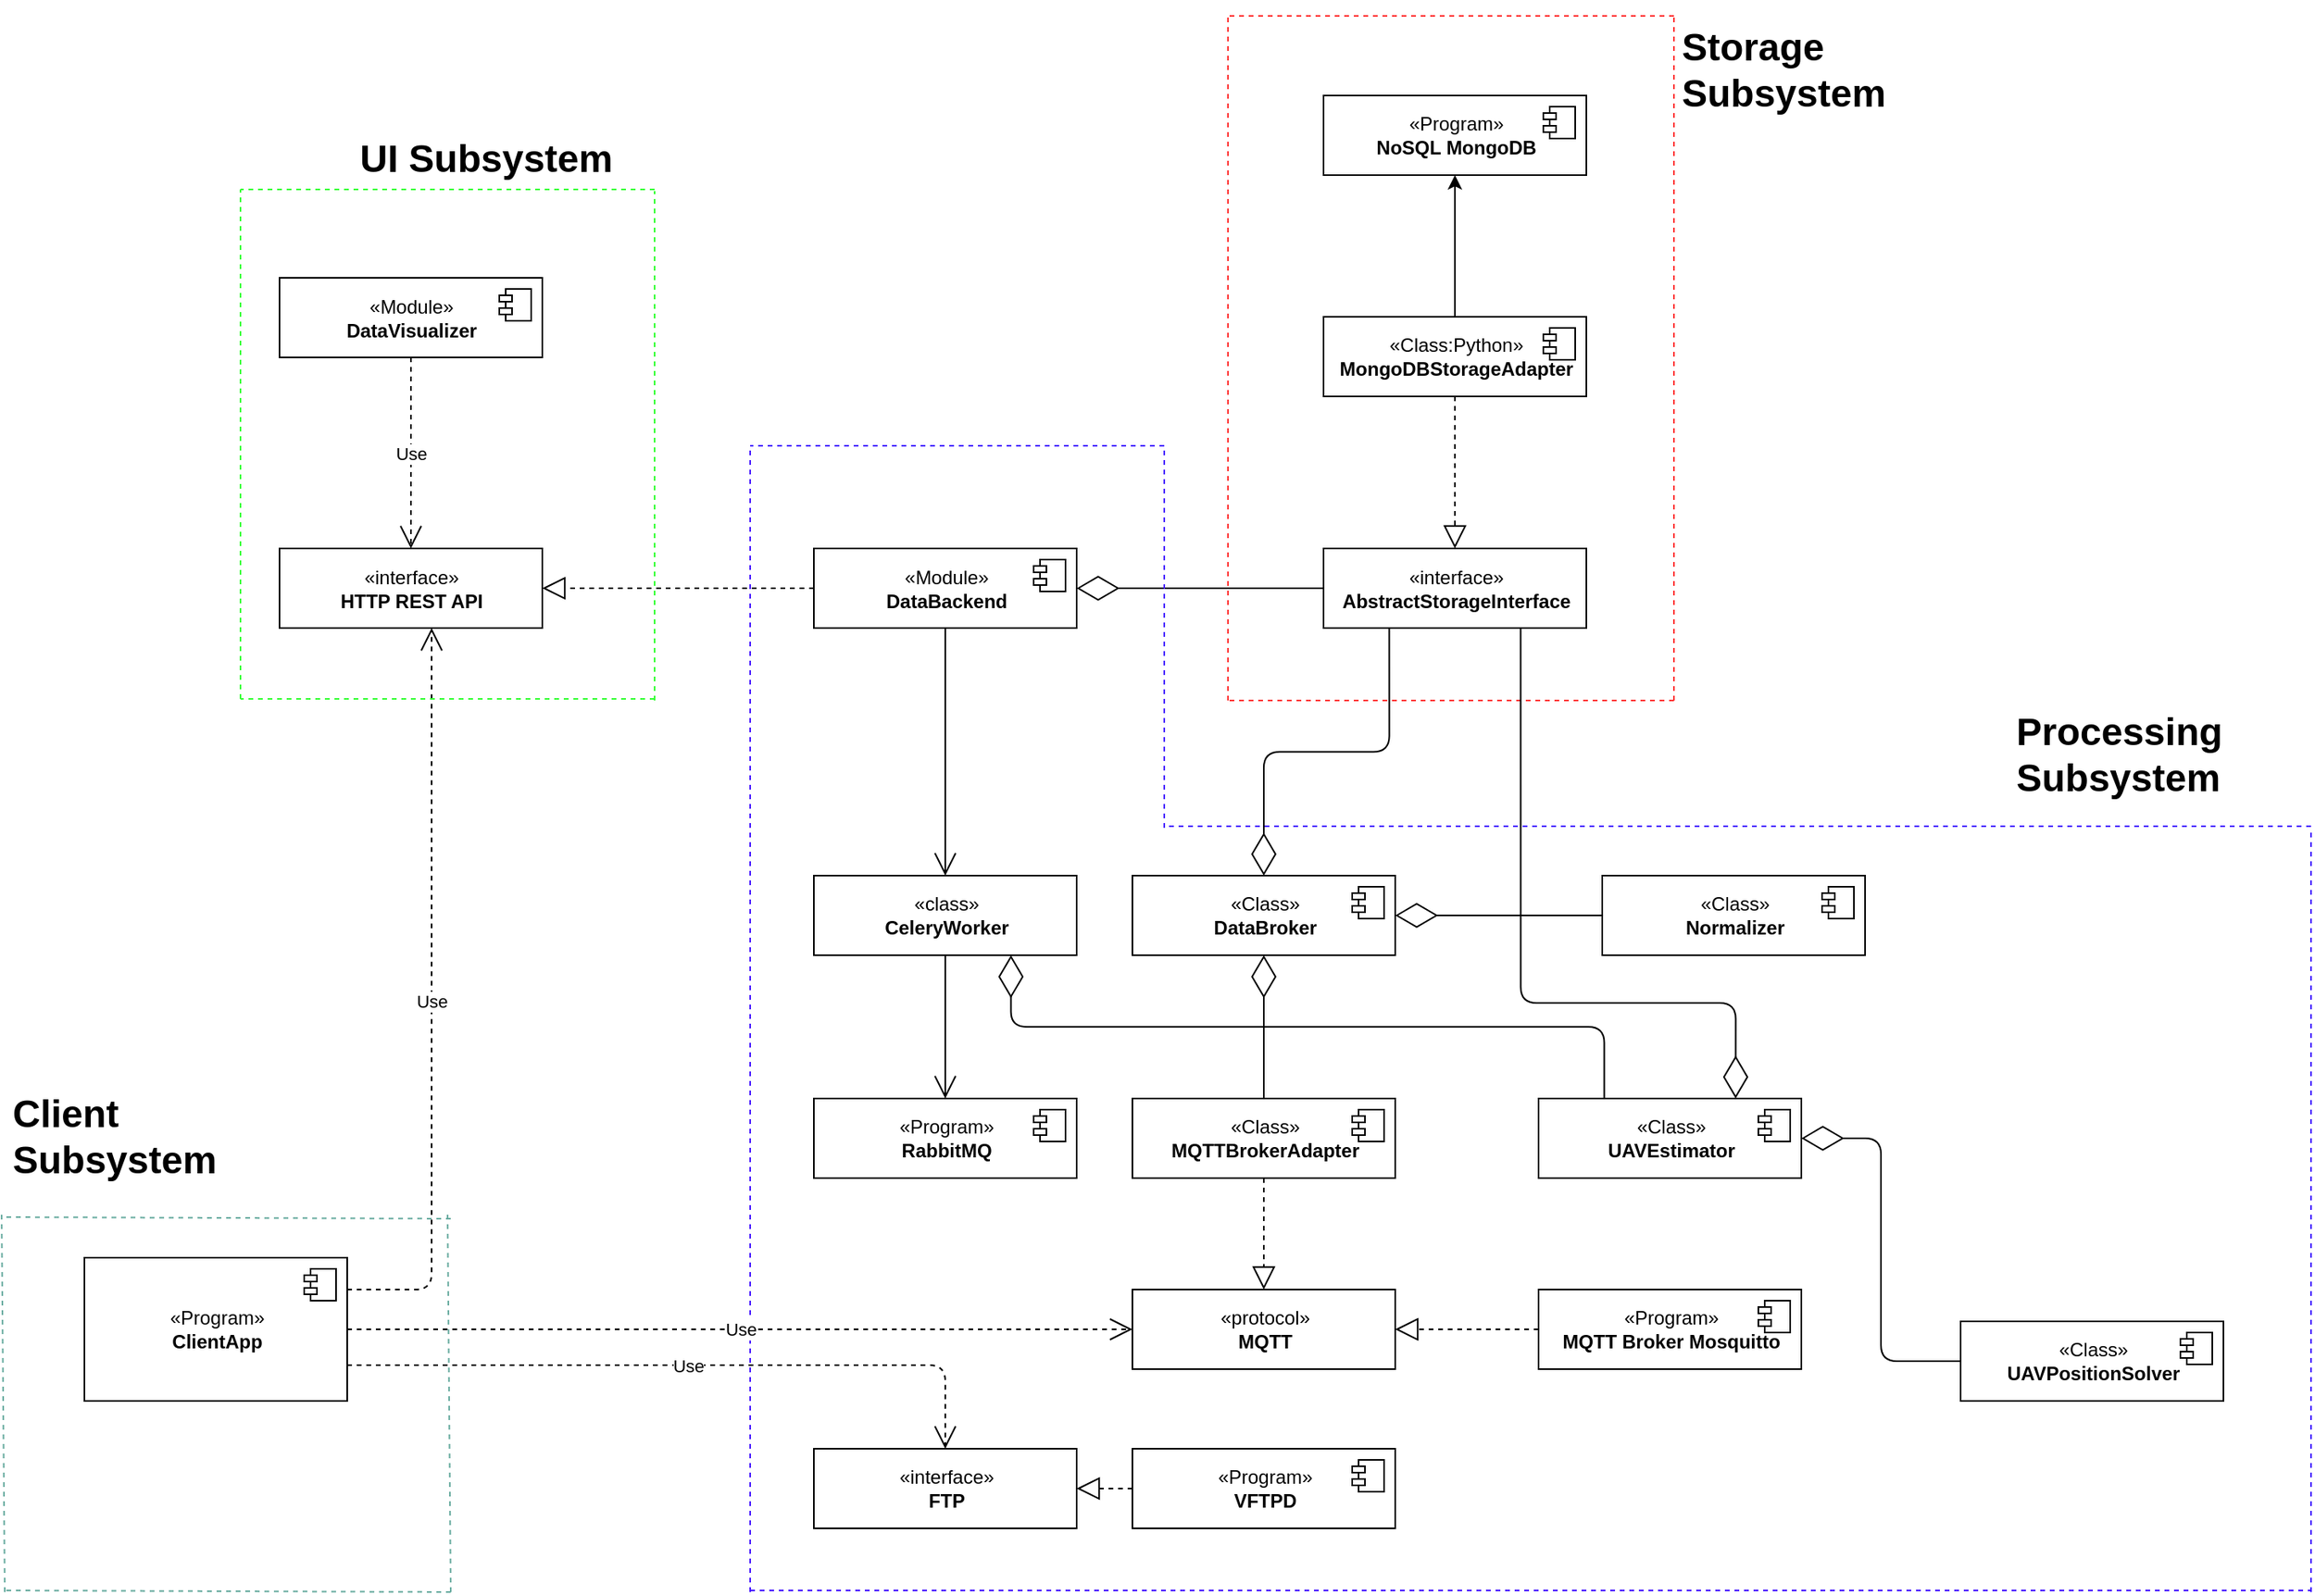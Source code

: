 <mxfile version="12.6.5" type="device" pages="5"><diagram id="6IakAbtsR24Qg-O8dDfu" name="overview"><mxGraphModel dx="2978" dy="960" grid="1" gridSize="10" guides="1" tooltips="1" connect="1" arrows="1" fold="1" page="1" pageScale="1" pageWidth="850" pageHeight="1100" math="0" shadow="0"><root><mxCell id="WTVsRSyBLhQIjKixNa4r-0"/><mxCell id="WTVsRSyBLhQIjKixNa4r-1" parent="WTVsRSyBLhQIjKixNa4r-0"/><mxCell id="b8sYTqoRvyCXlpVilOBI-0" value="«interface»&lt;br&gt;&lt;b&gt;AbstractStorageInterface&lt;/b&gt;" style="html=1;" parent="WTVsRSyBLhQIjKixNa4r-1" vertex="1"><mxGeometry x="-340" y="384.5" width="165" height="50" as="geometry"/></mxCell><mxCell id="b8sYTqoRvyCXlpVilOBI-9" value="«Class»&lt;br&gt;&lt;b&gt;DataBroker&lt;/b&gt;" style="html=1;" parent="WTVsRSyBLhQIjKixNa4r-1" vertex="1"><mxGeometry x="-460" y="590" width="165" height="50" as="geometry"/></mxCell><mxCell id="b8sYTqoRvyCXlpVilOBI-10" value="" style="shape=component;jettyWidth=8;jettyHeight=4;" parent="b8sYTqoRvyCXlpVilOBI-9" vertex="1"><mxGeometry x="1" width="20" height="20" relative="1" as="geometry"><mxPoint x="-27" y="7" as="offset"/></mxGeometry></mxCell><mxCell id="b8sYTqoRvyCXlpVilOBI-11" value="«Module»&lt;br&gt;&lt;b&gt;DataBackend&lt;/b&gt;" style="html=1;" parent="WTVsRSyBLhQIjKixNa4r-1" vertex="1"><mxGeometry x="-660" y="384.5" width="165" height="50" as="geometry"/></mxCell><mxCell id="b8sYTqoRvyCXlpVilOBI-12" value="" style="shape=component;jettyWidth=8;jettyHeight=4;" parent="b8sYTqoRvyCXlpVilOBI-11" vertex="1"><mxGeometry x="1" width="20" height="20" relative="1" as="geometry"><mxPoint x="-27" y="7" as="offset"/></mxGeometry></mxCell><mxCell id="b8sYTqoRvyCXlpVilOBI-14" value="«protocol»&lt;br&gt;&lt;b&gt;MQTT&lt;/b&gt;" style="html=1;" parent="WTVsRSyBLhQIjKixNa4r-1" vertex="1"><mxGeometry x="-460" y="850" width="165" height="50" as="geometry"/></mxCell><mxCell id="b8sYTqoRvyCXlpVilOBI-17" value="«Class»&lt;br&gt;&lt;b&gt;MQTTBrokerAdapter&lt;/b&gt;" style="html=1;" parent="WTVsRSyBLhQIjKixNa4r-1" vertex="1"><mxGeometry x="-460" y="730" width="165" height="50" as="geometry"/></mxCell><mxCell id="b8sYTqoRvyCXlpVilOBI-18" value="" style="shape=component;jettyWidth=8;jettyHeight=4;" parent="b8sYTqoRvyCXlpVilOBI-17" vertex="1"><mxGeometry x="1" width="20" height="20" relative="1" as="geometry"><mxPoint x="-27" y="7" as="offset"/></mxGeometry></mxCell><mxCell id="b8sYTqoRvyCXlpVilOBI-19" value="" style="endArrow=block;dashed=1;endFill=0;endSize=12;html=1;" parent="WTVsRSyBLhQIjKixNa4r-1" source="b8sYTqoRvyCXlpVilOBI-17" target="b8sYTqoRvyCXlpVilOBI-14" edge="1"><mxGeometry width="160" relative="1" as="geometry"><mxPoint x="-450" y="890" as="sourcePoint"/><mxPoint x="-290" y="890" as="targetPoint"/></mxGeometry></mxCell><mxCell id="b8sYTqoRvyCXlpVilOBI-23" value="«Program»&lt;br&gt;&lt;b&gt;MQTT Broker Mosquitto&lt;/b&gt;" style="html=1;" parent="WTVsRSyBLhQIjKixNa4r-1" vertex="1"><mxGeometry x="-205" y="850" width="165" height="50" as="geometry"/></mxCell><mxCell id="b8sYTqoRvyCXlpVilOBI-24" value="" style="shape=component;jettyWidth=8;jettyHeight=4;" parent="b8sYTqoRvyCXlpVilOBI-23" vertex="1"><mxGeometry x="1" width="20" height="20" relative="1" as="geometry"><mxPoint x="-27" y="7" as="offset"/></mxGeometry></mxCell><mxCell id="b8sYTqoRvyCXlpVilOBI-26" value="«Program»&lt;br&gt;&lt;b&gt;NoSQL MongoDB&lt;/b&gt;" style="html=1;" parent="WTVsRSyBLhQIjKixNa4r-1" vertex="1"><mxGeometry x="-340" y="100" width="165" height="50" as="geometry"/></mxCell><mxCell id="b8sYTqoRvyCXlpVilOBI-27" value="" style="shape=component;jettyWidth=8;jettyHeight=4;" parent="b8sYTqoRvyCXlpVilOBI-26" vertex="1"><mxGeometry x="1" width="20" height="20" relative="1" as="geometry"><mxPoint x="-27" y="7" as="offset"/></mxGeometry></mxCell><mxCell id="b8sYTqoRvyCXlpVilOBI-29" value="«Program»&lt;br&gt;&lt;b&gt;ClientApp&lt;/b&gt;" style="html=1;" parent="WTVsRSyBLhQIjKixNa4r-1" vertex="1"><mxGeometry x="-1118" y="830" width="165" height="90" as="geometry"/></mxCell><mxCell id="b8sYTqoRvyCXlpVilOBI-30" value="" style="shape=component;jettyWidth=8;jettyHeight=4;" parent="b8sYTqoRvyCXlpVilOBI-29" vertex="1"><mxGeometry x="1" width="20" height="20" relative="1" as="geometry"><mxPoint x="-27" y="7" as="offset"/></mxGeometry></mxCell><mxCell id="b8sYTqoRvyCXlpVilOBI-31" value="Use" style="endArrow=open;endSize=12;dashed=1;html=1;edgeStyle=orthogonalEdgeStyle;" parent="WTVsRSyBLhQIjKixNa4r-1" source="b8sYTqoRvyCXlpVilOBI-29" target="b8sYTqoRvyCXlpVilOBI-34" edge="1"><mxGeometry width="160" relative="1" as="geometry"><mxPoint x="-520" y="860" as="sourcePoint"/><mxPoint x="-360" y="860" as="targetPoint"/><Array as="points"><mxPoint x="-900" y="850"/></Array></mxGeometry></mxCell><mxCell id="b8sYTqoRvyCXlpVilOBI-32" value="«Module»&lt;br&gt;&lt;b&gt;DataVisualizer&lt;/b&gt;" style="html=1;" parent="WTVsRSyBLhQIjKixNa4r-1" vertex="1"><mxGeometry x="-995.5" y="214.5" width="165" height="50" as="geometry"/></mxCell><mxCell id="b8sYTqoRvyCXlpVilOBI-33" value="" style="shape=component;jettyWidth=8;jettyHeight=4;" parent="b8sYTqoRvyCXlpVilOBI-32" vertex="1"><mxGeometry x="1" width="20" height="20" relative="1" as="geometry"><mxPoint x="-27" y="7" as="offset"/></mxGeometry></mxCell><mxCell id="b8sYTqoRvyCXlpVilOBI-34" value="«interface»&lt;br&gt;&lt;b&gt;HTTP REST API&lt;/b&gt;" style="html=1;" parent="WTVsRSyBLhQIjKixNa4r-1" vertex="1"><mxGeometry x="-995.5" y="384.5" width="165" height="50" as="geometry"/></mxCell><mxCell id="b8sYTqoRvyCXlpVilOBI-35" value="" style="endArrow=block;dashed=1;endFill=0;endSize=12;html=1;" parent="WTVsRSyBLhQIjKixNa4r-1" source="b8sYTqoRvyCXlpVilOBI-11" target="b8sYTqoRvyCXlpVilOBI-34" edge="1"><mxGeometry width="160" relative="1" as="geometry"><mxPoint x="-780" y="509" as="sourcePoint"/><mxPoint x="-620" y="509" as="targetPoint"/></mxGeometry></mxCell><mxCell id="b8sYTqoRvyCXlpVilOBI-36" value="Use" style="endArrow=open;endSize=12;dashed=1;html=1;" parent="WTVsRSyBLhQIjKixNa4r-1" source="b8sYTqoRvyCXlpVilOBI-32" target="b8sYTqoRvyCXlpVilOBI-34" edge="1"><mxGeometry width="160" relative="1" as="geometry"><mxPoint x="-980" y="289" as="sourcePoint"/><mxPoint x="-820" y="289" as="targetPoint"/></mxGeometry></mxCell><mxCell id="yKd5nJ1QXXET98Bv3P13-0" value="«Class»&lt;br&gt;&lt;b&gt;Normalizer&lt;/b&gt;" style="html=1;" parent="WTVsRSyBLhQIjKixNa4r-1" vertex="1"><mxGeometry x="-165" y="590" width="165" height="50" as="geometry"/></mxCell><mxCell id="yKd5nJ1QXXET98Bv3P13-1" value="" style="shape=component;jettyWidth=8;jettyHeight=4;" parent="yKd5nJ1QXXET98Bv3P13-0" vertex="1"><mxGeometry x="1" width="20" height="20" relative="1" as="geometry"><mxPoint x="-27" y="7" as="offset"/></mxGeometry></mxCell><mxCell id="yKd5nJ1QXXET98Bv3P13-17" value="" style="endArrow=none;dashed=1;html=1;strokeColor=#4517FF;" parent="WTVsRSyBLhQIjKixNa4r-1" edge="1"><mxGeometry width="50" height="50" relative="1" as="geometry"><mxPoint x="-700" y="1039" as="sourcePoint"/><mxPoint x="280" y="1039" as="targetPoint"/></mxGeometry></mxCell><mxCell id="yKd5nJ1QXXET98Bv3P13-18" value="" style="endArrow=none;dashed=1;html=1;strokeColor=#4517FF;" parent="WTVsRSyBLhQIjKixNa4r-1" edge="1"><mxGeometry width="50" height="50" relative="1" as="geometry"><mxPoint x="-700" y="1040" as="sourcePoint"/><mxPoint x="-700" y="320" as="targetPoint"/></mxGeometry></mxCell><mxCell id="yKd5nJ1QXXET98Bv3P13-19" value="" style="endArrow=none;dashed=1;html=1;strokeColor=#4517FF;" parent="WTVsRSyBLhQIjKixNa4r-1" edge="1"><mxGeometry width="50" height="50" relative="1" as="geometry"><mxPoint x="280" y="559" as="sourcePoint"/><mxPoint x="-440" y="559" as="targetPoint"/></mxGeometry></mxCell><mxCell id="yKd5nJ1QXXET98Bv3P13-20" value="" style="endArrow=none;dashed=1;html=1;strokeColor=#4517FF;" parent="WTVsRSyBLhQIjKixNa4r-1" edge="1"><mxGeometry width="50" height="50" relative="1" as="geometry"><mxPoint x="280" y="1040" as="sourcePoint"/><mxPoint x="280" y="560" as="targetPoint"/></mxGeometry></mxCell><mxCell id="yKd5nJ1QXXET98Bv3P13-22" value="" style="endArrow=none;dashed=1;html=1;strokeColor=#FF3333;" parent="WTVsRSyBLhQIjKixNa4r-1" edge="1"><mxGeometry width="50" height="50" relative="1" as="geometry"><mxPoint x="-120" y="50" as="sourcePoint"/><mxPoint x="-400" y="50" as="targetPoint"/></mxGeometry></mxCell><mxCell id="yKd5nJ1QXXET98Bv3P13-23" value="" style="endArrow=none;dashed=1;html=1;strokeColor=#FF3333;" parent="WTVsRSyBLhQIjKixNa4r-1" edge="1"><mxGeometry width="50" height="50" relative="1" as="geometry"><mxPoint x="-120" y="480" as="sourcePoint"/><mxPoint x="-400" y="480" as="targetPoint"/></mxGeometry></mxCell><mxCell id="yKd5nJ1QXXET98Bv3P13-24" value="" style="endArrow=none;dashed=1;html=1;strokeColor=#FF3333;" parent="WTVsRSyBLhQIjKixNa4r-1" edge="1"><mxGeometry width="50" height="50" relative="1" as="geometry"><mxPoint x="-400" y="480" as="sourcePoint"/><mxPoint x="-400" y="50" as="targetPoint"/></mxGeometry></mxCell><mxCell id="yKd5nJ1QXXET98Bv3P13-25" value="" style="endArrow=none;dashed=1;html=1;strokeColor=#FF3333;" parent="WTVsRSyBLhQIjKixNa4r-1" edge="1"><mxGeometry width="50" height="50" relative="1" as="geometry"><mxPoint x="-120" y="480" as="sourcePoint"/><mxPoint x="-120" y="50" as="targetPoint"/></mxGeometry></mxCell><mxCell id="yKd5nJ1QXXET98Bv3P13-26" value="" style="endArrow=none;dashed=1;html=1;strokeColor=#33FF33;" parent="WTVsRSyBLhQIjKixNa4r-1" edge="1"><mxGeometry width="50" height="50" relative="1" as="geometry"><mxPoint x="-760" y="480" as="sourcePoint"/><mxPoint x="-760" y="160" as="targetPoint"/></mxGeometry></mxCell><mxCell id="yKd5nJ1QXXET98Bv3P13-27" value="" style="endArrow=none;dashed=1;html=1;strokeColor=#33FF33;" parent="WTVsRSyBLhQIjKixNa4r-1" edge="1"><mxGeometry width="50" height="50" relative="1" as="geometry"><mxPoint x="-1020" y="479" as="sourcePoint"/><mxPoint x="-1020" y="159" as="targetPoint"/></mxGeometry></mxCell><mxCell id="yKd5nJ1QXXET98Bv3P13-29" value="" style="endArrow=none;dashed=1;html=1;strokeColor=#33FF33;" parent="WTVsRSyBLhQIjKixNa4r-1" edge="1"><mxGeometry width="50" height="50" relative="1" as="geometry"><mxPoint x="-760" y="479" as="sourcePoint"/><mxPoint x="-1020" y="479" as="targetPoint"/></mxGeometry></mxCell><mxCell id="yKd5nJ1QXXET98Bv3P13-30" value="" style="endArrow=none;dashed=1;html=1;strokeColor=#33FF33;" parent="WTVsRSyBLhQIjKixNa4r-1" edge="1"><mxGeometry width="50" height="50" relative="1" as="geometry"><mxPoint x="-760" y="159" as="sourcePoint"/><mxPoint x="-1020" y="159" as="targetPoint"/></mxGeometry></mxCell><mxCell id="yKd5nJ1QXXET98Bv3P13-31" value="&lt;h1&gt;Storage Subsystem&lt;/h1&gt;&lt;p&gt;&lt;br&gt;&lt;/p&gt;" style="text;html=1;strokeColor=none;fillColor=none;spacing=5;spacingTop=-20;whiteSpace=wrap;overflow=hidden;rounded=0;" parent="WTVsRSyBLhQIjKixNa4r-1" vertex="1"><mxGeometry x="-120" y="50" width="190" height="120" as="geometry"/></mxCell><mxCell id="yKd5nJ1QXXET98Bv3P13-33" value="&lt;h1&gt;UI Subsystem&lt;/h1&gt;" style="text;html=1;strokeColor=none;fillColor=none;spacing=5;spacingTop=-20;whiteSpace=wrap;overflow=hidden;rounded=0;" parent="WTVsRSyBLhQIjKixNa4r-1" vertex="1"><mxGeometry x="-950" y="120" width="190" height="40" as="geometry"/></mxCell><mxCell id="yKd5nJ1QXXET98Bv3P13-32" value="&lt;h1&gt;Processing Subsystem&lt;/h1&gt;" style="text;html=1;strokeColor=none;fillColor=none;spacing=5;spacingTop=-20;whiteSpace=wrap;overflow=hidden;rounded=0;" parent="WTVsRSyBLhQIjKixNa4r-1" vertex="1"><mxGeometry x="90" y="480" width="190" height="80" as="geometry"/></mxCell><mxCell id="p-bx87oYYhnYRXoivfBt-0" value="" style="endArrow=none;dashed=1;html=1;strokeColor=#67AB9F;" parent="WTVsRSyBLhQIjKixNa4r-1" edge="1"><mxGeometry width="50" height="50" relative="1" as="geometry"><mxPoint x="-888" y="1040" as="sourcePoint"/><mxPoint x="-1168" y="1039" as="targetPoint"/></mxGeometry></mxCell><mxCell id="p-bx87oYYhnYRXoivfBt-1" value="" style="endArrow=none;dashed=1;html=1;strokeColor=#67AB9F;" parent="WTVsRSyBLhQIjKixNa4r-1" edge="1"><mxGeometry width="50" height="50" relative="1" as="geometry"><mxPoint x="-888" y="1040" as="sourcePoint"/><mxPoint x="-890" y="800" as="targetPoint"/></mxGeometry></mxCell><mxCell id="p-bx87oYYhnYRXoivfBt-2" value="" style="endArrow=none;dashed=1;html=1;strokeColor=#67AB9F;" parent="WTVsRSyBLhQIjKixNa4r-1" edge="1"><mxGeometry width="50" height="50" relative="1" as="geometry"><mxPoint x="-1168" y="1040" as="sourcePoint"/><mxPoint x="-1170" y="800" as="targetPoint"/></mxGeometry></mxCell><mxCell id="p-bx87oYYhnYRXoivfBt-3" value="" style="endArrow=none;dashed=1;html=1;strokeColor=#67AB9F;" parent="WTVsRSyBLhQIjKixNa4r-1" edge="1"><mxGeometry width="50" height="50" relative="1" as="geometry"><mxPoint x="-888" y="805.5" as="sourcePoint"/><mxPoint x="-1168" y="804.5" as="targetPoint"/></mxGeometry></mxCell><mxCell id="p-bx87oYYhnYRXoivfBt-4" value="&lt;h1&gt;Client Subsystem&lt;/h1&gt;" style="text;html=1;strokeColor=none;fillColor=none;spacing=5;spacingTop=-20;whiteSpace=wrap;overflow=hidden;rounded=0;" parent="WTVsRSyBLhQIjKixNa4r-1" vertex="1"><mxGeometry x="-1168" y="720" width="190" height="85" as="geometry"/></mxCell><mxCell id="nsBHt-gWQ41tHvnHe1pG-28" style="edgeStyle=orthogonalEdgeStyle;rounded=0;orthogonalLoop=1;jettySize=auto;html=1;" parent="WTVsRSyBLhQIjKixNa4r-1" source="OwpkcGQChRilwSCk6cQ_-0" target="b8sYTqoRvyCXlpVilOBI-26" edge="1"><mxGeometry relative="1" as="geometry"/></mxCell><mxCell id="OwpkcGQChRilwSCk6cQ_-0" value="«Class:Python»&lt;br&gt;&lt;b&gt;MongoDBStorageAdapter&lt;/b&gt;" style="html=1;" parent="WTVsRSyBLhQIjKixNa4r-1" vertex="1"><mxGeometry x="-340" y="239" width="165" height="50" as="geometry"/></mxCell><mxCell id="OwpkcGQChRilwSCk6cQ_-1" value="" style="shape=component;jettyWidth=8;jettyHeight=4;" parent="OwpkcGQChRilwSCk6cQ_-0" vertex="1"><mxGeometry x="1" width="20" height="20" relative="1" as="geometry"><mxPoint x="-27" y="7" as="offset"/></mxGeometry></mxCell><mxCell id="OwpkcGQChRilwSCk6cQ_-2" value="" style="endArrow=block;dashed=1;endFill=0;endSize=12;html=1;" parent="WTVsRSyBLhQIjKixNa4r-1" source="OwpkcGQChRilwSCk6cQ_-0" target="b8sYTqoRvyCXlpVilOBI-0" edge="1"><mxGeometry width="160" relative="1" as="geometry"><mxPoint x="-110" y="390" as="sourcePoint"/><mxPoint x="50" y="390" as="targetPoint"/></mxGeometry></mxCell><mxCell id="nsBHt-gWQ41tHvnHe1pG-0" value="«Class»&lt;br&gt;&lt;b&gt;UAVEstimator&lt;/b&gt;" style="html=1;" parent="WTVsRSyBLhQIjKixNa4r-1" vertex="1"><mxGeometry x="-205" y="730" width="165" height="50" as="geometry"/></mxCell><mxCell id="nsBHt-gWQ41tHvnHe1pG-1" value="" style="shape=component;jettyWidth=8;jettyHeight=4;" parent="nsBHt-gWQ41tHvnHe1pG-0" vertex="1"><mxGeometry x="1" width="20" height="20" relative="1" as="geometry"><mxPoint x="-27" y="7" as="offset"/></mxGeometry></mxCell><mxCell id="nsBHt-gWQ41tHvnHe1pG-4" value="" style="endArrow=diamondThin;endFill=0;endSize=24;html=1;" parent="WTVsRSyBLhQIjKixNa4r-1" source="yKd5nJ1QXXET98Bv3P13-0" target="b8sYTqoRvyCXlpVilOBI-9" edge="1"><mxGeometry width="160" relative="1" as="geometry"><mxPoint x="-285" y="785" as="sourcePoint"/><mxPoint x="-160" y="785" as="targetPoint"/></mxGeometry></mxCell><mxCell id="nsBHt-gWQ41tHvnHe1pG-5" value="" style="endArrow=diamondThin;endFill=0;endSize=24;html=1;" parent="WTVsRSyBLhQIjKixNa4r-1" source="b8sYTqoRvyCXlpVilOBI-17" target="b8sYTqoRvyCXlpVilOBI-9" edge="1"><mxGeometry width="160" relative="1" as="geometry"><mxPoint x="-275" y="795" as="sourcePoint"/><mxPoint x="-150" y="795" as="targetPoint"/></mxGeometry></mxCell><mxCell id="nsBHt-gWQ41tHvnHe1pG-8" value="«Class»&lt;br&gt;&lt;b&gt;UAVPositionSolver&lt;/b&gt;" style="html=1;" parent="WTVsRSyBLhQIjKixNa4r-1" vertex="1"><mxGeometry x="60" y="870" width="165" height="50" as="geometry"/></mxCell><mxCell id="nsBHt-gWQ41tHvnHe1pG-9" value="" style="shape=component;jettyWidth=8;jettyHeight=4;" parent="nsBHt-gWQ41tHvnHe1pG-8" vertex="1"><mxGeometry x="1" width="20" height="20" relative="1" as="geometry"><mxPoint x="-27" y="7" as="offset"/></mxGeometry></mxCell><mxCell id="nsBHt-gWQ41tHvnHe1pG-10" value="" style="endArrow=diamondThin;endFill=0;endSize=24;html=1;edgeStyle=elbowEdgeStyle;" parent="WTVsRSyBLhQIjKixNa4r-1" source="nsBHt-gWQ41tHvnHe1pG-8" target="nsBHt-gWQ41tHvnHe1pG-0" edge="1"><mxGeometry width="160" relative="1" as="geometry"><mxPoint x="-285" y="785" as="sourcePoint"/><mxPoint x="-195" y="785" as="targetPoint"/></mxGeometry></mxCell><mxCell id="nsBHt-gWQ41tHvnHe1pG-11" value="" style="endArrow=diamondThin;endFill=0;endSize=24;html=1;edgeStyle=orthogonalEdgeStyle;exitX=0.25;exitY=1;exitDx=0;exitDy=0;" parent="WTVsRSyBLhQIjKixNa4r-1" source="b8sYTqoRvyCXlpVilOBI-0" target="b8sYTqoRvyCXlpVilOBI-9" edge="1"><mxGeometry width="160" relative="1" as="geometry"><mxPoint x="-367.5" y="740" as="sourcePoint"/><mxPoint x="-367.5" y="650" as="targetPoint"/></mxGeometry></mxCell><mxCell id="nsBHt-gWQ41tHvnHe1pG-12" value="«Program»&lt;br&gt;&lt;b&gt;RabbitMQ&lt;/b&gt;" style="html=1;" parent="WTVsRSyBLhQIjKixNa4r-1" vertex="1"><mxGeometry x="-660" y="730" width="165" height="50" as="geometry"/></mxCell><mxCell id="nsBHt-gWQ41tHvnHe1pG-13" value="" style="shape=component;jettyWidth=8;jettyHeight=4;" parent="nsBHt-gWQ41tHvnHe1pG-12" vertex="1"><mxGeometry x="1" width="20" height="20" relative="1" as="geometry"><mxPoint x="-27" y="7" as="offset"/></mxGeometry></mxCell><mxCell id="nsBHt-gWQ41tHvnHe1pG-14" value="«Program»&lt;br&gt;&lt;b&gt;VFTPD&lt;/b&gt;" style="html=1;" parent="WTVsRSyBLhQIjKixNa4r-1" vertex="1"><mxGeometry x="-460" y="950" width="165" height="50" as="geometry"/></mxCell><mxCell id="nsBHt-gWQ41tHvnHe1pG-15" value="" style="shape=component;jettyWidth=8;jettyHeight=4;" parent="nsBHt-gWQ41tHvnHe1pG-14" vertex="1"><mxGeometry x="1" width="20" height="20" relative="1" as="geometry"><mxPoint x="-27" y="7" as="offset"/></mxGeometry></mxCell><mxCell id="nsBHt-gWQ41tHvnHe1pG-16" value="«interface»&lt;br&gt;&lt;b&gt;FTP&lt;/b&gt;" style="html=1;" parent="WTVsRSyBLhQIjKixNa4r-1" vertex="1"><mxGeometry x="-660" y="950" width="165" height="50" as="geometry"/></mxCell><mxCell id="nsBHt-gWQ41tHvnHe1pG-18" value="Use" style="endArrow=open;endSize=12;dashed=1;html=1;edgeStyle=orthogonalEdgeStyle;exitX=1;exitY=0.75;exitDx=0;exitDy=0;" parent="WTVsRSyBLhQIjKixNa4r-1" source="b8sYTqoRvyCXlpVilOBI-29" target="nsBHt-gWQ41tHvnHe1pG-16" edge="1"><mxGeometry width="160" relative="1" as="geometry"><mxPoint x="-780" y="905" as="sourcePoint"/><mxPoint x="-450" y="905" as="targetPoint"/></mxGeometry></mxCell><mxCell id="nsBHt-gWQ41tHvnHe1pG-20" value="" style="endArrow=block;dashed=1;endFill=0;endSize=12;html=1;" parent="WTVsRSyBLhQIjKixNa4r-1" source="nsBHt-gWQ41tHvnHe1pG-14" target="nsBHt-gWQ41tHvnHe1pG-16" edge="1"><mxGeometry width="160" relative="1" as="geometry"><mxPoint x="-220" y="980" as="sourcePoint"/><mxPoint x="-60" y="980" as="targetPoint"/></mxGeometry></mxCell><mxCell id="nsBHt-gWQ41tHvnHe1pG-21" value="«class»&lt;br&gt;&lt;b&gt;CeleryWorker&lt;/b&gt;" style="html=1;" parent="WTVsRSyBLhQIjKixNa4r-1" vertex="1"><mxGeometry x="-660" y="590" width="165" height="50" as="geometry"/></mxCell><mxCell id="nsBHt-gWQ41tHvnHe1pG-22" value="" style="endArrow=open;endFill=1;endSize=12;html=1;" parent="WTVsRSyBLhQIjKixNa4r-1" source="nsBHt-gWQ41tHvnHe1pG-21" target="nsBHt-gWQ41tHvnHe1pG-12" edge="1"><mxGeometry width="160" relative="1" as="geometry"><mxPoint x="-850" y="650" as="sourcePoint"/><mxPoint x="-690" y="650" as="targetPoint"/></mxGeometry></mxCell><mxCell id="nsBHt-gWQ41tHvnHe1pG-24" value="" style="endArrow=open;endFill=1;endSize=12;html=1;edgeStyle=orthogonalEdgeStyle;" parent="WTVsRSyBLhQIjKixNa4r-1" source="b8sYTqoRvyCXlpVilOBI-11" target="nsBHt-gWQ41tHvnHe1pG-21" edge="1"><mxGeometry width="160" relative="1" as="geometry"><mxPoint x="-880" y="580" as="sourcePoint"/><mxPoint x="-720" y="580" as="targetPoint"/></mxGeometry></mxCell><mxCell id="nsBHt-gWQ41tHvnHe1pG-25" value="" style="endArrow=diamondThin;endFill=0;endSize=24;html=1;edgeStyle=orthogonalEdgeStyle;" parent="WTVsRSyBLhQIjKixNa4r-1" source="b8sYTqoRvyCXlpVilOBI-0" target="b8sYTqoRvyCXlpVilOBI-11" edge="1"><mxGeometry width="160" relative="1" as="geometry"><mxPoint x="-100" y="390" as="sourcePoint"/><mxPoint x="-100" y="490" as="targetPoint"/></mxGeometry></mxCell><mxCell id="nsBHt-gWQ41tHvnHe1pG-26" value="" style="endArrow=diamondThin;endFill=0;endSize=24;html=1;edgeStyle=elbowEdgeStyle;elbow=vertical;entryX=0.75;entryY=1;entryDx=0;entryDy=0;exitX=0.25;exitY=0;exitDx=0;exitDy=0;" parent="WTVsRSyBLhQIjKixNa4r-1" source="nsBHt-gWQ41tHvnHe1pG-0" target="nsBHt-gWQ41tHvnHe1pG-21" edge="1"><mxGeometry width="160" relative="1" as="geometry"><mxPoint x="-367.5" y="740" as="sourcePoint"/><mxPoint x="-367.5" y="650" as="targetPoint"/></mxGeometry></mxCell><mxCell id="nsBHt-gWQ41tHvnHe1pG-27" value="" style="endArrow=diamondThin;endFill=0;endSize=24;html=1;exitX=0.75;exitY=1;exitDx=0;exitDy=0;entryX=0.75;entryY=0;entryDx=0;entryDy=0;edgeStyle=orthogonalEdgeStyle;" parent="WTVsRSyBLhQIjKixNa4r-1" source="b8sYTqoRvyCXlpVilOBI-0" target="nsBHt-gWQ41tHvnHe1pG-0" edge="1"><mxGeometry width="160" relative="1" as="geometry"><mxPoint x="-20" y="480" as="sourcePoint"/><mxPoint x="140" y="480" as="targetPoint"/><Array as="points"><mxPoint x="-216" y="670"/><mxPoint x="-81" y="670"/></Array></mxGeometry></mxCell><mxCell id="JIbYD0B6Sesfqcak2euv-0" value="" style="endArrow=block;dashed=1;endFill=0;endSize=12;html=1;" parent="WTVsRSyBLhQIjKixNa4r-1" source="b8sYTqoRvyCXlpVilOBI-23" target="b8sYTqoRvyCXlpVilOBI-14" edge="1"><mxGeometry width="160" relative="1" as="geometry"><mxPoint x="-367.5" y="790" as="sourcePoint"/><mxPoint x="-367.5" y="860" as="targetPoint"/></mxGeometry></mxCell><mxCell id="CbvLeZeL_hnC4AtlPT2D-0" value="" style="endArrow=none;dashed=1;html=1;strokeColor=#4517FF;" edge="1" parent="WTVsRSyBLhQIjKixNa4r-1"><mxGeometry width="50" height="50" relative="1" as="geometry"><mxPoint x="-440" y="560" as="sourcePoint"/><mxPoint x="-440" y="320" as="targetPoint"/></mxGeometry></mxCell><mxCell id="CbvLeZeL_hnC4AtlPT2D-1" value="" style="endArrow=none;dashed=1;html=1;strokeColor=#4517FF;" edge="1" parent="WTVsRSyBLhQIjKixNa4r-1"><mxGeometry width="50" height="50" relative="1" as="geometry"><mxPoint x="-440" y="320" as="sourcePoint"/><mxPoint x="-700" y="320" as="targetPoint"/></mxGeometry></mxCell><mxCell id="_4L-JXzcTYpZ9fF2Orq--0" value="Use" style="endArrow=open;endSize=12;dashed=1;html=1;edgeStyle=orthogonalEdgeStyle;exitX=1;exitY=0.5;exitDx=0;exitDy=0;" edge="1" parent="WTVsRSyBLhQIjKixNa4r-1" source="b8sYTqoRvyCXlpVilOBI-29" target="b8sYTqoRvyCXlpVilOBI-14"><mxGeometry width="160" relative="1" as="geometry"><mxPoint x="-943" y="907.5" as="sourcePoint"/><mxPoint x="-567.529" y="960" as="targetPoint"/></mxGeometry></mxCell></root></mxGraphModel></diagram><diagram id="DZFPdz_ztI4GV9vEOH4T" name="processing_subsystem"><mxGraphModel dx="1936" dy="816" grid="1" gridSize="10" guides="1" tooltips="1" connect="1" arrows="1" fold="1" page="1" pageScale="1" pageWidth="850" pageHeight="1100" math="0" shadow="0"><root><mxCell id="3fvJhXBKweQTrlt9AOnN-0"/><mxCell id="3fvJhXBKweQTrlt9AOnN-1" parent="3fvJhXBKweQTrlt9AOnN-0"/><mxCell id="3fvJhXBKweQTrlt9AOnN-2" value="DataBroker" style="swimlane;fontStyle=1;align=center;verticalAlign=top;childLayout=stackLayout;horizontal=1;startSize=26;horizontalStack=0;resizeParent=1;resizeParentMax=0;resizeLast=0;collapsible=1;marginBottom=0;" parent="3fvJhXBKweQTrlt9AOnN-1" vertex="1"><mxGeometry x="-320" y="895.86" width="265" height="204" as="geometry"/></mxCell><mxCell id="YKArV5RmrtoIBr3Xbxb--28" value="- _store_adapter: StorageAdapter&#10;- _topics: List[str]&#10;- _normalizer: DefaultNormalizer&#10;- _mqtt_adapter: MQTTBrokerAdapter&#10;- _is_initialized: bool&#10;" style="text;strokeColor=none;fillColor=none;align=left;verticalAlign=top;spacingLeft=4;spacingRight=4;overflow=hidden;rotatable=0;points=[[0,0.5],[1,0.5]];portConstraint=eastwest;" parent="3fvJhXBKweQTrlt9AOnN-2" vertex="1"><mxGeometry y="26" width="265" height="84" as="geometry"/></mxCell><mxCell id="3fvJhXBKweQTrlt9AOnN-4" value="" style="line;strokeWidth=1;fillColor=none;align=left;verticalAlign=middle;spacingTop=-1;spacingLeft=3;spacingRight=3;rotatable=0;labelPosition=right;points=[];portConstraint=eastwest;" parent="3fvJhXBKweQTrlt9AOnN-2" vertex="1"><mxGeometry y="110" width="265" height="8" as="geometry"/></mxCell><mxCell id="7qmgxjor1V97-zCIX52k-8" value="+ set_callback_func(str, func): bool&#10;+ get_callback_func(str): func&#10;+ initialize(): bool&#10;+ run_loop(): int&#10;+ stop_loop(): none" style="text;strokeColor=none;fillColor=none;align=left;verticalAlign=top;spacingLeft=4;spacingRight=4;overflow=hidden;rotatable=0;points=[[0,0.5],[1,0.5]];portConstraint=eastwest;" parent="3fvJhXBKweQTrlt9AOnN-2" vertex="1"><mxGeometry y="118" width="265" height="86" as="geometry"/></mxCell><mxCell id="YKArV5RmrtoIBr3Xbxb--4" value="JSONValidator" style="swimlane;fontStyle=1;align=center;verticalAlign=top;childLayout=stackLayout;horizontal=1;startSize=26;horizontalStack=0;resizeParent=1;resizeParentMax=0;resizeLast=0;collapsible=1;marginBottom=0;" parent="3fvJhXBKweQTrlt9AOnN-1" vertex="1"><mxGeometry x="430" y="1180" width="240" height="86" as="geometry"/></mxCell><mxCell id="2_ixu0XP-dh5fHz3Wtd_-16" value="# SCHEMA_FILENAME: string" style="text;strokeColor=none;fillColor=none;align=left;verticalAlign=top;spacingLeft=4;spacingRight=4;overflow=hidden;rotatable=0;points=[[0,0.5],[1,0.5]];portConstraint=eastwest;" parent="YKArV5RmrtoIBr3Xbxb--4" vertex="1"><mxGeometry y="26" width="240" height="26" as="geometry"/></mxCell><mxCell id="YKArV5RmrtoIBr3Xbxb--6" value="" style="line;strokeWidth=1;fillColor=none;align=left;verticalAlign=middle;spacingTop=-1;spacingLeft=3;spacingRight=3;rotatable=0;labelPosition=right;points=[];portConstraint=eastwest;" parent="YKArV5RmrtoIBr3Xbxb--4" vertex="1"><mxGeometry y="52" width="240" height="8" as="geometry"/></mxCell><mxCell id="YKArV5RmrtoIBr3Xbxb--5" value="- _internal_validator: object" style="text;strokeColor=none;fillColor=none;align=left;verticalAlign=top;spacingLeft=4;spacingRight=4;overflow=hidden;rotatable=0;points=[[0,0.5],[1,0.5]];portConstraint=eastwest;" parent="YKArV5RmrtoIBr3Xbxb--4" vertex="1"><mxGeometry y="60" width="240" height="26" as="geometry"/></mxCell><mxCell id="YKArV5RmrtoIBr3Xbxb--17" value="Normalizer" style="swimlane;fontStyle=1;align=center;verticalAlign=top;childLayout=stackLayout;horizontal=1;startSize=26;horizontalStack=0;resizeParent=1;resizeParentMax=0;resizeLast=0;collapsible=1;marginBottom=0;" parent="3fvJhXBKweQTrlt9AOnN-1" vertex="1"><mxGeometry x="10" y="941.86" width="290" height="112" as="geometry"/></mxCell><mxCell id="YKArV5RmrtoIBr3Xbxb--18" value="- _object_validators: dict[string, AbstactValidator]&#10;" style="text;strokeColor=none;fillColor=none;align=left;verticalAlign=top;spacingLeft=4;spacingRight=4;overflow=hidden;rotatable=0;points=[[0,0.5],[1,0.5]];portConstraint=eastwest;" parent="YKArV5RmrtoIBr3Xbxb--17" vertex="1"><mxGeometry y="26" width="290" height="26" as="geometry"/></mxCell><mxCell id="YKArV5RmrtoIBr3Xbxb--19" value="" style="line;strokeWidth=1;fillColor=none;align=left;verticalAlign=middle;spacingTop=-1;spacingLeft=3;spacingRight=3;rotatable=0;labelPosition=right;points=[];portConstraint=eastwest;" parent="YKArV5RmrtoIBr3Xbxb--17" vertex="1"><mxGeometry y="52" width="290" height="8" as="geometry"/></mxCell><mxCell id="YKArV5RmrtoIBr3Xbxb--49" value="- _try_cast(obj): dict, bool" style="text;strokeColor=none;fillColor=none;align=left;verticalAlign=top;spacingLeft=4;spacingRight=4;overflow=hidden;rotatable=0;points=[[0,0.5],[1,0.5]];portConstraint=eastwest;" parent="YKArV5RmrtoIBr3Xbxb--17" vertex="1"><mxGeometry y="60" width="290" height="26" as="geometry"/></mxCell><mxCell id="YKArV5RmrtoIBr3Xbxb--20" value="+ normalize(string): dict" style="text;strokeColor=none;fillColor=none;align=left;verticalAlign=top;spacingLeft=4;spacingRight=4;overflow=hidden;rotatable=0;points=[[0,0.5],[1,0.5]];portConstraint=eastwest;" parent="YKArV5RmrtoIBr3Xbxb--17" vertex="1"><mxGeometry y="86" width="290" height="26" as="geometry"/></mxCell><mxCell id="XSxyeb2jUyXb1YF_1Cpq-0" value="&lt;p style=&quot;margin: 0px ; margin-top: 4px ; text-align: center&quot;&gt;&lt;i&gt;&amp;lt;&amp;lt;Interface&amp;gt;&amp;gt;&lt;/i&gt;&lt;br&gt;&lt;b&gt;AbstractValidator&lt;/b&gt;&lt;/p&gt;&lt;hr size=&quot;1&quot;&gt;&lt;p style=&quot;margin: 0px ; margin-left: 4px&quot;&gt;+ validate(object): bool&lt;br&gt;+ get_schema(): dict&lt;/p&gt;&lt;p style=&quot;margin: 0px ; margin-left: 4px&quot;&gt;&lt;span&gt;+ compare_schema(dict)&lt;/span&gt;&lt;span&gt;: bool&lt;/span&gt;&lt;/p&gt;" style="verticalAlign=top;align=left;overflow=fill;fontSize=12;fontFamily=Helvetica;html=1;rounded=0;shadow=0;comic=0;labelBackgroundColor=none;strokeColor=#000000;strokeWidth=1;fillColor=#ffffff;" parent="3fvJhXBKweQTrlt9AOnN-1" vertex="1"><mxGeometry x="390" y="949.29" width="320" height="97.14" as="geometry"/></mxCell><mxCell id="NjrbxHyWgU-7uaqGN7TI-1" value="RawPayloadValidator" style="swimlane;fontStyle=1;align=center;verticalAlign=top;childLayout=stackLayout;horizontal=1;startSize=26;horizontalStack=0;resizeParent=1;resizeParentMax=0;resizeLast=0;collapsible=1;marginBottom=0;" parent="3fvJhXBKweQTrlt9AOnN-1" vertex="1"><mxGeometry x="760" y="1400" width="240" height="34" as="geometry"/></mxCell><mxCell id="NjrbxHyWgU-7uaqGN7TI-3" value="" style="line;strokeWidth=1;fillColor=none;align=left;verticalAlign=middle;spacingTop=-1;spacingLeft=3;spacingRight=3;rotatable=0;labelPosition=right;points=[];portConstraint=eastwest;" parent="NjrbxHyWgU-7uaqGN7TI-1" vertex="1"><mxGeometry y="26" width="240" height="8" as="geometry"/></mxCell><mxCell id="NjrbxHyWgU-7uaqGN7TI-5" value="WifiPayloadValidator" style="swimlane;fontStyle=1;align=center;verticalAlign=top;childLayout=stackLayout;horizontal=1;startSize=26;horizontalStack=0;resizeParent=1;resizeParentMax=0;resizeLast=0;collapsible=1;marginBottom=0;" parent="3fvJhXBKweQTrlt9AOnN-1" vertex="1"><mxGeometry x="760" y="1320" width="240" height="34" as="geometry"/></mxCell><mxCell id="NjrbxHyWgU-7uaqGN7TI-7" value="" style="line;strokeWidth=1;fillColor=none;align=left;verticalAlign=middle;spacingTop=-1;spacingLeft=3;spacingRight=3;rotatable=0;labelPosition=right;points=[];portConstraint=eastwest;" parent="NjrbxHyWgU-7uaqGN7TI-5" vertex="1"><mxGeometry y="26" width="240" height="8" as="geometry"/></mxCell><mxCell id="2_ixu0XP-dh5fHz3Wtd_-6" value="JSONSchemaValidator" style="swimlane;fontStyle=1;align=center;verticalAlign=top;childLayout=stackLayout;horizontal=1;startSize=26;horizontalStack=0;resizeParent=1;resizeParentMax=0;resizeLast=0;collapsible=1;marginBottom=0;" parent="3fvJhXBKweQTrlt9AOnN-1" vertex="1"><mxGeometry x="210" y="1301.93" width="240" height="34" as="geometry"/></mxCell><mxCell id="2_ixu0XP-dh5fHz3Wtd_-8" value="" style="line;strokeWidth=1;fillColor=none;align=left;verticalAlign=middle;spacingTop=-1;spacingLeft=3;spacingRight=3;rotatable=0;labelPosition=right;points=[];portConstraint=eastwest;" parent="2_ixu0XP-dh5fHz3Wtd_-6" vertex="1"><mxGeometry y="26" width="240" height="8" as="geometry"/></mxCell><mxCell id="5JIb96-CNmKN0tBaV8vW-4" value="" style="endArrow=diamondThin;endFill=1;endSize=24;html=1;strokeColor=#000000;edgeStyle=orthogonalEdgeStyle;" parent="3fvJhXBKweQTrlt9AOnN-1" source="2_ixu0XP-dh5fHz3Wtd_-6" target="YKArV5RmrtoIBr3Xbxb--4" edge="1"><mxGeometry width="160" relative="1" as="geometry"><mxPoint x="-690" y="840" as="sourcePoint"/><mxPoint x="-530" y="840" as="targetPoint"/><Array as="points"><mxPoint x="480" y="1327"/></Array></mxGeometry></mxCell><mxCell id="5JIb96-CNmKN0tBaV8vW-5" value="Extends" style="endArrow=block;endSize=16;endFill=0;html=1;strokeColor=#000000;edgeStyle=orthogonalEdgeStyle;" parent="3fvJhXBKweQTrlt9AOnN-1" source="NjrbxHyWgU-7uaqGN7TI-1" target="YKArV5RmrtoIBr3Xbxb--4" edge="1"><mxGeometry width="160" relative="1" as="geometry"><mxPoint x="-540" y="780" as="sourcePoint"/><mxPoint x="-380" y="780" as="targetPoint"/></mxGeometry></mxCell><mxCell id="5JIb96-CNmKN0tBaV8vW-6" value="Extends" style="endArrow=block;endSize=16;endFill=0;html=1;strokeColor=#000000;edgeStyle=orthogonalEdgeStyle;" parent="3fvJhXBKweQTrlt9AOnN-1" source="NjrbxHyWgU-7uaqGN7TI-5" target="YKArV5RmrtoIBr3Xbxb--4" edge="1"><mxGeometry width="160" relative="1" as="geometry"><mxPoint x="-214.782" y="668" as="sourcePoint"/><mxPoint x="-359.023" y="597.5" as="targetPoint"/><Array as="points"><mxPoint x="640" y="1337"/></Array></mxGeometry></mxCell><mxCell id="5JIb96-CNmKN0tBaV8vW-8" value="" style="endArrow=block;dashed=1;endFill=0;endSize=12;html=1;strokeColor=#000000;" parent="3fvJhXBKweQTrlt9AOnN-1" source="YKArV5RmrtoIBr3Xbxb--4" target="XSxyeb2jUyXb1YF_1Cpq-0" edge="1"><mxGeometry width="160" relative="1" as="geometry"><mxPoint x="-660" y="470" as="sourcePoint"/><mxPoint x="-500" y="470" as="targetPoint"/></mxGeometry></mxCell><mxCell id="5JIb96-CNmKN0tBaV8vW-11" value="Use" style="endArrow=open;endSize=12;dashed=1;html=1;strokeColor=#000000;" parent="3fvJhXBKweQTrlt9AOnN-1" source="YKArV5RmrtoIBr3Xbxb--17" target="XSxyeb2jUyXb1YF_1Cpq-0" edge="1"><mxGeometry width="160" relative="1" as="geometry"><mxPoint x="-280" y="400" as="sourcePoint"/><mxPoint x="-120" y="400" as="targetPoint"/></mxGeometry></mxCell><mxCell id="j_m08SYZYkMDLpL4jlZW-0" value="«interface»&lt;br&gt;&lt;b&gt;AbstractStorageInterface&lt;/b&gt;" style="html=1;" parent="3fvJhXBKweQTrlt9AOnN-1" vertex="1"><mxGeometry x="-270" y="720" width="165" height="50" as="geometry"/></mxCell><mxCell id="j_m08SYZYkMDLpL4jlZW-3" value="«Module»&lt;br&gt;&lt;b&gt;DataBackend&lt;/b&gt;" style="html=1;" parent="3fvJhXBKweQTrlt9AOnN-1" vertex="1"><mxGeometry x="-800" y="1150" width="165" height="50" as="geometry"/></mxCell><mxCell id="j_m08SYZYkMDLpL4jlZW-4" value="" style="shape=component;jettyWidth=8;jettyHeight=4;" parent="j_m08SYZYkMDLpL4jlZW-3" vertex="1"><mxGeometry x="1" width="20" height="20" relative="1" as="geometry"><mxPoint x="-27" y="7" as="offset"/></mxGeometry></mxCell><mxCell id="j_m08SYZYkMDLpL4jlZW-5" value="«protocol»&lt;br&gt;&lt;b&gt;MQTT&lt;/b&gt;" style="html=1;" parent="3fvJhXBKweQTrlt9AOnN-1" vertex="1"><mxGeometry x="-267" y="1690" width="165" height="50" as="geometry"/></mxCell><mxCell id="j_m08SYZYkMDLpL4jlZW-8" value="" style="endArrow=block;dashed=1;endFill=0;endSize=12;html=1;" parent="3fvJhXBKweQTrlt9AOnN-1" source="j_m08SYZYkMDLpL4jlZW-45" target="j_m08SYZYkMDLpL4jlZW-5" edge="1"><mxGeometry width="160" relative="1" as="geometry"><mxPoint x="-420" y="1405.5" as="sourcePoint"/><mxPoint x="-260" y="1405.5" as="targetPoint"/></mxGeometry></mxCell><mxCell id="j_m08SYZYkMDLpL4jlZW-9" value="«Program»&lt;br&gt;&lt;b&gt;MQTT Broker Mosquitto&lt;/b&gt;" style="html=1;" parent="3fvJhXBKweQTrlt9AOnN-1" vertex="1"><mxGeometry x="-12" y="1690" width="165" height="50" as="geometry"/></mxCell><mxCell id="j_m08SYZYkMDLpL4jlZW-10" value="" style="shape=component;jettyWidth=8;jettyHeight=4;" parent="j_m08SYZYkMDLpL4jlZW-9" vertex="1"><mxGeometry x="1" width="20" height="20" relative="1" as="geometry"><mxPoint x="-27" y="7" as="offset"/></mxGeometry></mxCell><mxCell id="j_m08SYZYkMDLpL4jlZW-27" value="" style="endArrow=diamondThin;endFill=0;endSize=24;html=1;" parent="3fvJhXBKweQTrlt9AOnN-1" source="YKArV5RmrtoIBr3Xbxb--17" target="3fvJhXBKweQTrlt9AOnN-2" edge="1"><mxGeometry width="160" relative="1" as="geometry"><mxPoint x="-255" y="1300.5" as="sourcePoint"/><mxPoint x="-130" y="1300.5" as="targetPoint"/></mxGeometry></mxCell><mxCell id="j_m08SYZYkMDLpL4jlZW-28" value="" style="endArrow=diamondThin;endFill=0;endSize=24;html=1;" parent="3fvJhXBKweQTrlt9AOnN-1" source="j_m08SYZYkMDLpL4jlZW-45" target="7qmgxjor1V97-zCIX52k-8" edge="1"><mxGeometry width="160" relative="1" as="geometry"><mxPoint x="-245" y="1310.5" as="sourcePoint"/><mxPoint x="-120" y="1310.5" as="targetPoint"/></mxGeometry></mxCell><mxCell id="j_m08SYZYkMDLpL4jlZW-32" value="" style="endArrow=diamondThin;endFill=0;endSize=24;html=1;edgeStyle=elbowEdgeStyle;" parent="3fvJhXBKweQTrlt9AOnN-1" source="0MRomg2fBdYnOvzbNtj8-0" target="0MRomg2fBdYnOvzbNtj8-5" edge="1"><mxGeometry width="160" relative="1" as="geometry"><mxPoint x="-255" y="1300.5" as="sourcePoint"/><mxPoint x="40" y="1330" as="targetPoint"/></mxGeometry></mxCell><mxCell id="j_m08SYZYkMDLpL4jlZW-33" value="" style="endArrow=diamondThin;endFill=0;endSize=24;html=1;" parent="3fvJhXBKweQTrlt9AOnN-1" source="j_m08SYZYkMDLpL4jlZW-0" target="3fvJhXBKweQTrlt9AOnN-2" edge="1"><mxGeometry width="160" relative="1" as="geometry"><mxPoint x="-337.5" y="1255.5" as="sourcePoint"/><mxPoint x="-337.5" y="1165.5" as="targetPoint"/></mxGeometry></mxCell><mxCell id="j_m08SYZYkMDLpL4jlZW-34" value="«Program»&lt;br&gt;&lt;b&gt;RabbitMQ&lt;/b&gt;" style="html=1;" parent="3fvJhXBKweQTrlt9AOnN-1" vertex="1"><mxGeometry x="-800" y="1344" width="165" height="50" as="geometry"/></mxCell><mxCell id="j_m08SYZYkMDLpL4jlZW-35" value="" style="shape=component;jettyWidth=8;jettyHeight=4;" parent="j_m08SYZYkMDLpL4jlZW-34" vertex="1"><mxGeometry x="1" width="20" height="20" relative="1" as="geometry"><mxPoint x="-27" y="7" as="offset"/></mxGeometry></mxCell><mxCell id="j_m08SYZYkMDLpL4jlZW-36" value="«Program»&lt;br&gt;&lt;b&gt;VFTPD&lt;/b&gt;" style="html=1;" parent="3fvJhXBKweQTrlt9AOnN-1" vertex="1"><mxGeometry x="-12" y="1790" width="165" height="50" as="geometry"/></mxCell><mxCell id="j_m08SYZYkMDLpL4jlZW-37" value="" style="shape=component;jettyWidth=8;jettyHeight=4;" parent="j_m08SYZYkMDLpL4jlZW-36" vertex="1"><mxGeometry x="1" width="20" height="20" relative="1" as="geometry"><mxPoint x="-27" y="7" as="offset"/></mxGeometry></mxCell><mxCell id="j_m08SYZYkMDLpL4jlZW-38" value="«protocol»&lt;br&gt;&lt;b&gt;FTP&lt;/b&gt;" style="html=1;" parent="3fvJhXBKweQTrlt9AOnN-1" vertex="1"><mxGeometry x="-267" y="1790" width="165" height="50" as="geometry"/></mxCell><mxCell id="j_m08SYZYkMDLpL4jlZW-39" value="" style="endArrow=block;dashed=1;endFill=0;endSize=12;html=1;" parent="3fvJhXBKweQTrlt9AOnN-1" source="j_m08SYZYkMDLpL4jlZW-36" target="j_m08SYZYkMDLpL4jlZW-38" edge="1"><mxGeometry width="160" relative="1" as="geometry"><mxPoint x="-190" y="1495.5" as="sourcePoint"/><mxPoint x="-30" y="1495.5" as="targetPoint"/></mxGeometry></mxCell><mxCell id="j_m08SYZYkMDLpL4jlZW-40" value="«class»&lt;br&gt;&lt;b&gt;CeleryWorker&lt;/b&gt;" style="html=1;" parent="3fvJhXBKweQTrlt9AOnN-1" vertex="1"><mxGeometry x="-800" y="1251.93" width="165" height="50" as="geometry"/></mxCell><mxCell id="j_m08SYZYkMDLpL4jlZW-41" value="" style="endArrow=open;endFill=1;endSize=12;html=1;" parent="3fvJhXBKweQTrlt9AOnN-1" source="j_m08SYZYkMDLpL4jlZW-40" target="j_m08SYZYkMDLpL4jlZW-34" edge="1"><mxGeometry width="160" relative="1" as="geometry"><mxPoint x="-820" y="1165.5" as="sourcePoint"/><mxPoint x="-660" y="1165.5" as="targetPoint"/></mxGeometry></mxCell><mxCell id="j_m08SYZYkMDLpL4jlZW-42" value="" style="endArrow=open;endFill=1;endSize=12;html=1;edgeStyle=orthogonalEdgeStyle;" parent="3fvJhXBKweQTrlt9AOnN-1" source="j_m08SYZYkMDLpL4jlZW-3" target="j_m08SYZYkMDLpL4jlZW-40" edge="1"><mxGeometry width="160" relative="1" as="geometry"><mxPoint x="-850" y="1095.5" as="sourcePoint"/><mxPoint x="-690" y="1095.5" as="targetPoint"/></mxGeometry></mxCell><mxCell id="j_m08SYZYkMDLpL4jlZW-43" value="" style="endArrow=diamondThin;endFill=0;endSize=24;html=1;elbow=vertical;" parent="3fvJhXBKweQTrlt9AOnN-1" source="0MRomg2fBdYnOvzbNtj8-4" target="j_m08SYZYkMDLpL4jlZW-40" edge="1"><mxGeometry width="160" relative="1" as="geometry"><mxPoint x="-337.5" y="1255.5" as="sourcePoint"/><mxPoint x="-337.5" y="1165.5" as="targetPoint"/></mxGeometry></mxCell><mxCell id="j_m08SYZYkMDLpL4jlZW-44" value="" style="endArrow=diamondThin;endFill=0;endSize=24;html=1;edgeStyle=orthogonalEdgeStyle;" parent="3fvJhXBKweQTrlt9AOnN-1" source="j_m08SYZYkMDLpL4jlZW-0" target="0MRomg2fBdYnOvzbNtj8-4" edge="1"><mxGeometry width="160" relative="1" as="geometry"><mxPoint x="10" y="995.5" as="sourcePoint"/><mxPoint x="170" y="995.5" as="targetPoint"/><Array as="points"><mxPoint x="-425" y="745"/></Array></mxGeometry></mxCell><mxCell id="j_m08SYZYkMDLpL4jlZW-45" value="MQTTBrokerAdapter" style="swimlane;fontStyle=1;align=center;verticalAlign=top;childLayout=stackLayout;horizontal=1;startSize=26;horizontalStack=0;resizeParent=1;resizeParentMax=0;resizeLast=0;collapsible=1;marginBottom=0;" parent="3fvJhXBKweQTrlt9AOnN-1" vertex="1"><mxGeometry x="-300" y="1400" width="231" height="200" as="geometry"/></mxCell><mxCell id="j_m08SYZYkMDLpL4jlZW-46" value="- _conn: MQTTConnection&#10;- _topics: dict" style="text;strokeColor=none;fillColor=none;align=left;verticalAlign=top;spacingLeft=4;spacingRight=4;overflow=hidden;rotatable=0;points=[[0,0.5],[1,0.5]];portConstraint=eastwest;" parent="j_m08SYZYkMDLpL4jlZW-45" vertex="1"><mxGeometry y="26" width="231" height="44" as="geometry"/></mxCell><mxCell id="j_m08SYZYkMDLpL4jlZW-50" value="" style="line;strokeWidth=1;fillColor=none;align=left;verticalAlign=middle;spacingTop=-1;spacingLeft=3;spacingRight=3;rotatable=0;labelPosition=right;points=[];portConstraint=eastwest;" parent="j_m08SYZYkMDLpL4jlZW-45" vertex="1"><mxGeometry y="70" width="231" height="8" as="geometry"/></mxCell><mxCell id="j_m08SYZYkMDLpL4jlZW-51" value="- _connect(): bool&#10;+ get_topics(): List[str]&#10;+ publish(str, str): bool&#10;+ add_topic(str, func, bool): bool&#10;+ del_topic(str): bool&#10;+ serve(): int&#10;+ stop(): int" style="text;strokeColor=none;fillColor=none;align=left;verticalAlign=top;spacingLeft=4;spacingRight=4;overflow=hidden;rotatable=0;points=[[0,0.5],[1,0.5]];portConstraint=eastwest;" parent="j_m08SYZYkMDLpL4jlZW-45" vertex="1"><mxGeometry y="78" width="231" height="122" as="geometry"/></mxCell><mxCell id="0MRomg2fBdYnOvzbNtj8-0" value="UAVPositionSolver" style="swimlane;fontStyle=1;align=center;verticalAlign=top;childLayout=stackLayout;horizontal=1;startSize=26;horizontalStack=0;resizeParent=1;resizeParentMax=0;resizeLast=0;collapsible=1;marginBottom=0;" parent="3fvJhXBKweQTrlt9AOnN-1" vertex="1"><mxGeometry x="255" y="1450" width="231" height="200" as="geometry"/></mxCell><mxCell id="0MRomg2fBdYnOvzbNtj8-1" value="- _conn: MQTTConnection&#10;- _topics: dict" style="text;strokeColor=none;fillColor=none;align=left;verticalAlign=top;spacingLeft=4;spacingRight=4;overflow=hidden;rotatable=0;points=[[0,0.5],[1,0.5]];portConstraint=eastwest;" parent="0MRomg2fBdYnOvzbNtj8-0" vertex="1"><mxGeometry y="26" width="231" height="44" as="geometry"/></mxCell><mxCell id="0MRomg2fBdYnOvzbNtj8-2" value="" style="line;strokeWidth=1;fillColor=none;align=left;verticalAlign=middle;spacingTop=-1;spacingLeft=3;spacingRight=3;rotatable=0;labelPosition=right;points=[];portConstraint=eastwest;" parent="0MRomg2fBdYnOvzbNtj8-0" vertex="1"><mxGeometry y="70" width="231" height="8" as="geometry"/></mxCell><mxCell id="0MRomg2fBdYnOvzbNtj8-3" value="- _connect(): bool&#10;+ get_topics(): List[str]&#10;+ publish(str, str): bool&#10;+ add_topic(str, func, bool): bool&#10;+ del_topic(str): bool&#10;+ serve(): int&#10;+ stop(): int" style="text;strokeColor=none;fillColor=none;align=left;verticalAlign=top;spacingLeft=4;spacingRight=4;overflow=hidden;rotatable=0;points=[[0,0.5],[1,0.5]];portConstraint=eastwest;" parent="0MRomg2fBdYnOvzbNtj8-0" vertex="1"><mxGeometry y="78" width="231" height="122" as="geometry"/></mxCell><mxCell id="0MRomg2fBdYnOvzbNtj8-4" value="UAVEstimator" style="swimlane;fontStyle=1;align=center;verticalAlign=top;childLayout=stackLayout;horizontal=1;startSize=26;horizontalStack=0;resizeParent=1;resizeParentMax=0;resizeLast=0;collapsible=1;marginBottom=0;" parent="3fvJhXBKweQTrlt9AOnN-1" vertex="1"><mxGeometry x="-570" y="1220" width="290" height="114" as="geometry"/></mxCell><mxCell id="0MRomg2fBdYnOvzbNtj8-5" value="+ solver: UAVPositionSolver&#10;- _store_adapter: StorageAdapter&#10;+ window_size: int" style="text;strokeColor=none;fillColor=none;align=left;verticalAlign=top;spacingLeft=4;spacingRight=4;overflow=hidden;rotatable=0;points=[[0,0.5],[1,0.5]];portConstraint=eastwest;" parent="0MRomg2fBdYnOvzbNtj8-4" vertex="1"><mxGeometry y="26" width="290" height="54" as="geometry"/></mxCell><mxCell id="0MRomg2fBdYnOvzbNtj8-6" value="" style="line;strokeWidth=1;fillColor=none;align=left;verticalAlign=middle;spacingTop=-1;spacingLeft=3;spacingRight=3;rotatable=0;labelPosition=right;points=[];portConstraint=eastwest;" parent="0MRomg2fBdYnOvzbNtj8-4" vertex="1"><mxGeometry y="80" width="290" height="8" as="geometry"/></mxCell><mxCell id="0MRomg2fBdYnOvzbNtj8-7" value="+ run_estimation(datetime, datetime, int, **kwargs):" style="text;strokeColor=none;fillColor=none;align=left;verticalAlign=top;spacingLeft=4;spacingRight=4;overflow=hidden;rotatable=0;points=[[0,0.5],[1,0.5]];portConstraint=eastwest;" parent="0MRomg2fBdYnOvzbNtj8-4" vertex="1"><mxGeometry y="88" width="290" height="26" as="geometry"/></mxCell><mxCell id="rQrS6iqJj6IqS7AWErk--1" value="Text" style="text;html=1;align=center;verticalAlign=middle;resizable=0;points=[];autosize=1;" parent="3fvJhXBKweQTrlt9AOnN-1" vertex="1"><mxGeometry x="48" y="1823" width="40" height="20" as="geometry"/></mxCell><mxCell id="TpeNRJ1lhGJQZR38W7Ws-0" value="" style="endArrow=block;dashed=1;endFill=0;endSize=12;html=1;" parent="3fvJhXBKweQTrlt9AOnN-1" source="j_m08SYZYkMDLpL4jlZW-9" target="j_m08SYZYkMDLpL4jlZW-5" edge="1"><mxGeometry width="160" relative="1" as="geometry"><mxPoint x="-174.5" y="1610" as="sourcePoint"/><mxPoint x="-174.5" y="1700.0" as="targetPoint"/></mxGeometry></mxCell></root></mxGraphModel></diagram><diagram id="Pa_aF5cJvK_PFIpuJkPc" name="storage_subsystem"><mxGraphModel dx="1936" dy="816" grid="1" gridSize="10" guides="1" tooltips="1" connect="1" arrows="1" fold="1" page="1" pageScale="1" pageWidth="850" pageHeight="1100" math="0" shadow="0"><root><mxCell id="RbIXOb2x7SrhhQGuLrWi-0"/><mxCell id="RbIXOb2x7SrhhQGuLrWi-1" parent="RbIXOb2x7SrhhQGuLrWi-0"/><mxCell id="WCpkHkR63G-BCb2pB5P7-7" value="«interface»&lt;br&gt;&lt;b&gt;AbstractStorageInterface&lt;/b&gt;" style="html=1;" parent="RbIXOb2x7SrhhQGuLrWi-1" vertex="1"><mxGeometry x="-370" y="679" width="165" height="50" as="geometry"/></mxCell><mxCell id="iRUTihOt9pO598bPXQOp-0" value="«Program»&lt;br&gt;&lt;b&gt;NoSQL MongoDB&lt;/b&gt;" style="html=1;" parent="RbIXOb2x7SrhhQGuLrWi-1" vertex="1"><mxGeometry x="-370" y="180" width="165" height="50" as="geometry"/></mxCell><mxCell id="iRUTihOt9pO598bPXQOp-1" value="" style="shape=component;jettyWidth=8;jettyHeight=4;" parent="iRUTihOt9pO598bPXQOp-0" vertex="1"><mxGeometry x="1" width="20" height="20" relative="1" as="geometry"><mxPoint x="-27" y="7" as="offset"/></mxGeometry></mxCell><mxCell id="AbIVZqaaWJaZlEK9RegZ-0" style="edgeStyle=orthogonalEdgeStyle;rounded=0;orthogonalLoop=1;jettySize=auto;html=1;" parent="RbIXOb2x7SrhhQGuLrWi-1" source="X70onJ8IVrgHbeuBH-iq-0" target="iRUTihOt9pO598bPXQOp-0" edge="1"><mxGeometry relative="1" as="geometry"/></mxCell><mxCell id="X70onJ8IVrgHbeuBH-iq-0" value="MongoDBStorageAdapter:Python" style="swimlane;fontStyle=1;align=center;verticalAlign=top;childLayout=stackLayout;horizontal=1;startSize=26;horizontalStack=0;resizeParent=1;resizeParentMax=0;resizeLast=0;collapsible=1;marginBottom=0;" parent="RbIXOb2x7SrhhQGuLrWi-1" vertex="1"><mxGeometry x="-407.5" y="419" width="240" height="190" as="geometry"/></mxCell><mxCell id="X70onJ8IVrgHbeuBH-iq-1" value="- _conn: MongoDBConnection" style="text;strokeColor=none;fillColor=none;align=left;verticalAlign=top;spacingLeft=4;spacingRight=4;overflow=hidden;rotatable=0;points=[[0,0.5],[1,0.5]];portConstraint=eastwest;" parent="X70onJ8IVrgHbeuBH-iq-0" vertex="1"><mxGeometry y="26" width="240" height="26" as="geometry"/></mxCell><mxCell id="X70onJ8IVrgHbeuBH-iq-2" value="" style="line;strokeWidth=1;fillColor=none;align=left;verticalAlign=middle;spacingTop=-1;spacingLeft=3;spacingRight=3;rotatable=0;labelPosition=right;points=[];portConstraint=eastwest;" parent="X70onJ8IVrgHbeuBH-iq-0" vertex="1"><mxGeometry y="52" width="240" height="8" as="geometry"/></mxCell><mxCell id="DAnrT2UWms-Kv67AvOeM-0" value="+ connect(): bool" style="text;strokeColor=none;fillColor=none;align=left;verticalAlign=top;spacingLeft=4;spacingRight=4;overflow=hidden;rotatable=0;points=[[0,0.5],[1,0.5]];portConstraint=eastwest;" parent="X70onJ8IVrgHbeuBH-iq-0" vertex="1"><mxGeometry y="60" width="240" height="26" as="geometry"/></mxCell><mxCell id="DAnrT2UWms-Kv67AvOeM-1" value="+ item: attribute" style="text;strokeColor=none;fillColor=none;align=left;verticalAlign=top;spacingLeft=4;spacingRight=4;overflow=hidden;rotatable=0;points=[[0,0.5],[1,0.5]];portConstraint=eastwest;" parent="X70onJ8IVrgHbeuBH-iq-0" vertex="1"><mxGeometry y="86" width="240" height="26" as="geometry"/></mxCell><mxCell id="X70onJ8IVrgHbeuBH-iq-3" value="+ get_all_messages(): List[dict]" style="text;strokeColor=none;fillColor=none;align=left;verticalAlign=top;spacingLeft=4;spacingRight=4;overflow=hidden;rotatable=0;points=[[0,0.5],[1,0.5]];portConstraint=eastwest;" parent="X70onJ8IVrgHbeuBH-iq-0" vertex="1"><mxGeometry y="112" width="240" height="26" as="geometry"/></mxCell><mxCell id="X70onJ8IVrgHbeuBH-iq-4" value="+ get_last_message(): List[dict]" style="text;strokeColor=none;fillColor=none;align=left;verticalAlign=top;spacingLeft=4;spacingRight=4;overflow=hidden;rotatable=0;points=[[0,0.5],[1,0.5]];portConstraint=eastwest;" parent="X70onJ8IVrgHbeuBH-iq-0" vertex="1"><mxGeometry y="138" width="240" height="26" as="geometry"/></mxCell><mxCell id="X70onJ8IVrgHbeuBH-iq-5" value="+ save_message(dict): bool" style="text;strokeColor=none;fillColor=none;align=left;verticalAlign=top;spacingLeft=4;spacingRight=4;overflow=hidden;rotatable=0;points=[[0,0.5],[1,0.5]];portConstraint=eastwest;" parent="X70onJ8IVrgHbeuBH-iq-0" vertex="1"><mxGeometry y="164" width="240" height="26" as="geometry"/></mxCell><mxCell id="2JhOkrZUt8YhpArddaWN-0" value="" style="endArrow=block;dashed=1;endFill=0;endSize=12;html=1;" parent="RbIXOb2x7SrhhQGuLrWi-1" source="X70onJ8IVrgHbeuBH-iq-0" target="WCpkHkR63G-BCb2pB5P7-7" edge="1"><mxGeometry width="160" relative="1" as="geometry"><mxPoint x="-540" y="590" as="sourcePoint"/><mxPoint x="-380" y="590" as="targetPoint"/></mxGeometry></mxCell></root></mxGraphModel></diagram><diagram id="K3zSBnNj2vGm3KnrZE72" name="ui_subsystem"><mxGraphModel dx="1086" dy="816" grid="1" gridSize="10" guides="1" tooltips="1" connect="1" arrows="1" fold="1" page="1" pageScale="1" pageWidth="827" pageHeight="1169" math="0" shadow="0"><root><mxCell id="QmzMwCsCMpwE0YtxLyRg-0"/><mxCell id="QmzMwCsCMpwE0YtxLyRg-1" parent="QmzMwCsCMpwE0YtxLyRg-0"/><mxCell id="ntUqoi2YakhnK2PqD_mM-0" value="DataBackend: FlaskApp" style="swimlane;fontStyle=1;align=center;verticalAlign=top;childLayout=stackLayout;horizontal=1;startSize=26;horizontalStack=0;resizeParent=1;resizeParentMax=0;resizeLast=0;collapsible=1;marginBottom=0;" parent="QmzMwCsCMpwE0YtxLyRg-1" vertex="1"><mxGeometry x="540" y="292" width="240" height="240" as="geometry"/></mxCell><mxCell id="VMt5ELSFJ9tyYA8TdJB4-2" value="+ storage: MongoDBStorageAdapter" style="text;strokeColor=none;fillColor=none;align=left;verticalAlign=top;spacingLeft=4;spacingRight=4;overflow=hidden;rotatable=0;points=[[0,0.5],[1,0.5]];portConstraint=eastwest;" parent="ntUqoi2YakhnK2PqD_mM-0" vertex="1"><mxGeometry y="26" width="240" height="26" as="geometry"/></mxCell><mxCell id="VMt5ELSFJ9tyYA8TdJB4-3" value="+ celery: Celery" style="text;strokeColor=none;fillColor=none;align=left;verticalAlign=top;spacingLeft=4;spacingRight=4;overflow=hidden;rotatable=0;points=[[0,0.5],[1,0.5]];portConstraint=eastwest;" parent="ntUqoi2YakhnK2PqD_mM-0" vertex="1"><mxGeometry y="52" width="240" height="26" as="geometry"/></mxCell><mxCell id="ntUqoi2YakhnK2PqD_mM-2" value="" style="line;strokeWidth=1;fillColor=none;align=left;verticalAlign=middle;spacingTop=-1;spacingLeft=3;spacingRight=3;rotatable=0;labelPosition=right;points=[];portConstraint=eastwest;" parent="ntUqoi2YakhnK2PqD_mM-0" vertex="1"><mxGeometry y="78" width="240" height="8" as="geometry"/></mxCell><mxCell id="ntUqoi2YakhnK2PqD_mM-3" value="+ all_messages(): JSON&#10;+ last_message(): JSON&#10;+ all_clients(): JSON&#10;+ aggregation_by_device_id(): JSON&#10;+ run_new_estimation(): JSON&#10;+ get_all_estimations(): JSON&#10;+ get_recent_estimation(): JSON&#10;+ get_db_stats(): JSON&#10;+ get_tasks_stats(string): JSON&#10;+ handle_new_message_directly(): JSON" style="text;strokeColor=none;fillColor=none;align=left;verticalAlign=top;spacingLeft=4;spacingRight=4;overflow=hidden;rotatable=0;points=[[0,0.5],[1,0.5]];portConstraint=eastwest;" parent="ntUqoi2YakhnK2PqD_mM-0" vertex="1"><mxGeometry y="86" width="240" height="154" as="geometry"/></mxCell><mxCell id="UChIbAl-QiJqd09DiCAD-0" value="«interface»&lt;br&gt;&lt;b&gt;HTTP REST API&lt;/b&gt;" style="html=1;" parent="QmzMwCsCMpwE0YtxLyRg-1" vertex="1"><mxGeometry x="302" y="387" width="110" height="50" as="geometry"/></mxCell><mxCell id="avqRVsE7z2rpyP0bwqHX-0" value="«Module»&lt;br&gt;&lt;b&gt;DataVisualizer&lt;/b&gt;" style="html=1;" parent="QmzMwCsCMpwE0YtxLyRg-1" vertex="1"><mxGeometry x="267" y="130" width="180" height="90" as="geometry"/></mxCell><mxCell id="avqRVsE7z2rpyP0bwqHX-1" value="" style="shape=component;jettyWidth=8;jettyHeight=4;" parent="avqRVsE7z2rpyP0bwqHX-0" vertex="1"><mxGeometry x="1" width="20" height="20" relative="1" as="geometry"><mxPoint x="-27" y="7" as="offset"/></mxGeometry></mxCell><mxCell id="G-Xk3TneAljY9jFEoDVC-0" value="use" style="html=1;verticalAlign=bottom;endArrow=open;dashed=1;endSize=8;exitX=0.5;exitY=1;exitDx=0;exitDy=0;entryX=0.5;entryY=0;entryDx=0;entryDy=0;" parent="QmzMwCsCMpwE0YtxLyRg-1" source="avqRVsE7z2rpyP0bwqHX-0" target="UChIbAl-QiJqd09DiCAD-0" edge="1"><mxGeometry relative="1" as="geometry"><mxPoint x="437" y="219.5" as="sourcePoint"/><mxPoint x="420" y="280" as="targetPoint"/></mxGeometry></mxCell><mxCell id="VMt5ELSFJ9tyYA8TdJB4-0" value="«interface»&lt;br&gt;&lt;b&gt;AbstractStorageInterface&lt;/b&gt;" style="html=1;" parent="QmzMwCsCMpwE0YtxLyRg-1" vertex="1"><mxGeometry x="880" y="306" width="240" height="50" as="geometry"/></mxCell><mxCell id="VMt5ELSFJ9tyYA8TdJB4-1" value="" style="endArrow=diamondThin;endFill=0;endSize=24;html=1;edgeStyle=orthogonalEdgeStyle;" parent="QmzMwCsCMpwE0YtxLyRg-1" source="VMt5ELSFJ9tyYA8TdJB4-0" target="VMt5ELSFJ9tyYA8TdJB4-2" edge="1"><mxGeometry width="160" relative="1" as="geometry"><mxPoint x="1275" y="357.5" as="sourcePoint"/><mxPoint x="800" y="377" as="targetPoint"/></mxGeometry></mxCell><mxCell id="iPk2bMOmInhjJzBj2Odu-0" value="" style="endArrow=block;dashed=1;endFill=0;endSize=12;html=1;edgeStyle=orthogonalEdgeStyle;" parent="QmzMwCsCMpwE0YtxLyRg-1" source="ntUqoi2YakhnK2PqD_mM-0" target="UChIbAl-QiJqd09DiCAD-0" edge="1"><mxGeometry width="160" relative="1" as="geometry"><mxPoint x="210.5" y="470" as="sourcePoint"/><mxPoint x="120" y="470" as="targetPoint"/></mxGeometry></mxCell><mxCell id="2ylgzyT-WMp-NPZGCczw-2" value="CeleryWorker: tasks" style="swimlane;fontStyle=1;align=center;verticalAlign=top;childLayout=stackLayout;horizontal=1;startSize=26;horizontalStack=0;resizeParent=1;resizeParentMax=0;resizeLast=0;collapsible=1;marginBottom=0;" parent="QmzMwCsCMpwE0YtxLyRg-1" vertex="1"><mxGeometry x="880" y="532" width="240" height="70" as="geometry"/></mxCell><mxCell id="2ylgzyT-WMp-NPZGCczw-5" value="" style="line;strokeWidth=1;fillColor=none;align=left;verticalAlign=middle;spacingTop=-1;spacingLeft=3;spacingRight=3;rotatable=0;labelPosition=right;points=[];portConstraint=eastwest;" parent="2ylgzyT-WMp-NPZGCczw-2" vertex="1"><mxGeometry y="26" width="240" height="8" as="geometry"/></mxCell><mxCell id="2ylgzyT-WMp-NPZGCczw-6" value="+ dispatch_estimation(*args, **kwargs)" style="text;strokeColor=none;fillColor=none;align=left;verticalAlign=top;spacingLeft=4;spacingRight=4;overflow=hidden;rotatable=0;points=[[0,0.5],[1,0.5]];portConstraint=eastwest;" parent="2ylgzyT-WMp-NPZGCczw-2" vertex="1"><mxGeometry y="34" width="240" height="36" as="geometry"/></mxCell><mxCell id="2ylgzyT-WMp-NPZGCczw-7" style="edgeStyle=orthogonalEdgeStyle;rounded=0;orthogonalLoop=1;jettySize=auto;html=1;entryX=0.5;entryY=0;entryDx=0;entryDy=0;" parent="QmzMwCsCMpwE0YtxLyRg-1" source="VMt5ELSFJ9tyYA8TdJB4-3" target="2ylgzyT-WMp-NPZGCczw-2" edge="1"><mxGeometry relative="1" as="geometry"><Array as="points"><mxPoint x="830" y="357"/><mxPoint x="830" y="460"/><mxPoint x="1000" y="460"/></Array></mxGeometry></mxCell><mxCell id="0ns4t7xSvXislZDRGxl6-0" value="«Program»&lt;br&gt;&lt;b&gt;RabbitMQ&lt;/b&gt;" style="html=1;" parent="QmzMwCsCMpwE0YtxLyRg-1" vertex="1"><mxGeometry x="917.5" y="692" width="165" height="50" as="geometry"/></mxCell><mxCell id="0ns4t7xSvXislZDRGxl6-1" value="" style="shape=component;jettyWidth=8;jettyHeight=4;" parent="0ns4t7xSvXislZDRGxl6-0" vertex="1"><mxGeometry x="1" width="20" height="20" relative="1" as="geometry"><mxPoint x="-27" y="7" as="offset"/></mxGeometry></mxCell><mxCell id="0ns4t7xSvXislZDRGxl6-2" value="" style="endArrow=open;endFill=1;endSize=12;html=1;" parent="QmzMwCsCMpwE0YtxLyRg-1" source="2ylgzyT-WMp-NPZGCczw-2" target="0ns4t7xSvXislZDRGxl6-0" edge="1"><mxGeometry width="160" relative="1" as="geometry"><mxPoint x="1000" y="602" as="sourcePoint"/><mxPoint x="887.5" y="612" as="targetPoint"/></mxGeometry></mxCell></root></mxGraphModel></diagram><diagram id="R_R6t-eH-ICW3AVF_hTB" name="Page-5"><mxGraphModel dx="3953" dy="2331" grid="1" gridSize="10" guides="1" tooltips="1" connect="1" arrows="1" fold="1" page="1" pageScale="1" pageWidth="850" pageHeight="1100" math="0" shadow="0"><root><mxCell id="fCrv22U4sokJQlhu-CgM-0"/><mxCell id="fCrv22U4sokJQlhu-CgM-1" parent="fCrv22U4sokJQlhu-CgM-0"/><mxCell id="c7lk6bPwb1TMJvhAUvVQ-0" value="«interface»&lt;br&gt;&lt;b&gt;AbstractStorageInterface&lt;/b&gt;" style="html=1;" vertex="1" parent="fCrv22U4sokJQlhu-CgM-1"><mxGeometry x="390" y="630" width="165" height="50" as="geometry"/></mxCell><mxCell id="c7lk6bPwb1TMJvhAUvVQ-1" value="«Class»&lt;br&gt;&lt;b&gt;DataBroker&lt;/b&gt;" style="html=1;" vertex="1" parent="fCrv22U4sokJQlhu-CgM-1"><mxGeometry x="-460" y="590" width="165" height="50" as="geometry"/></mxCell><mxCell id="c7lk6bPwb1TMJvhAUvVQ-2" value="" style="shape=component;jettyWidth=8;jettyHeight=4;" vertex="1" parent="c7lk6bPwb1TMJvhAUvVQ-1"><mxGeometry x="1" width="20" height="20" relative="1" as="geometry"><mxPoint x="-27" y="7" as="offset"/></mxGeometry></mxCell><mxCell id="c7lk6bPwb1TMJvhAUvVQ-3" value="«Module»&lt;br&gt;&lt;b&gt;DataBackend&lt;/b&gt;" style="html=1;" vertex="1" parent="fCrv22U4sokJQlhu-CgM-1"><mxGeometry x="-660" y="384.5" width="165" height="50" as="geometry"/></mxCell><mxCell id="c7lk6bPwb1TMJvhAUvVQ-4" value="" style="shape=component;jettyWidth=8;jettyHeight=4;" vertex="1" parent="c7lk6bPwb1TMJvhAUvVQ-3"><mxGeometry x="1" width="20" height="20" relative="1" as="geometry"><mxPoint x="-27" y="7" as="offset"/></mxGeometry></mxCell><mxCell id="c7lk6bPwb1TMJvhAUvVQ-5" value="«protocol»&lt;br&gt;&lt;b&gt;MQTT&lt;/b&gt;" style="html=1;" vertex="1" parent="fCrv22U4sokJQlhu-CgM-1"><mxGeometry x="-460" y="850" width="165" height="50" as="geometry"/></mxCell><mxCell id="c7lk6bPwb1TMJvhAUvVQ-6" value="«Class»&lt;br&gt;&lt;b&gt;MQTTBrokerAdapter&lt;/b&gt;" style="html=1;" vertex="1" parent="fCrv22U4sokJQlhu-CgM-1"><mxGeometry x="-460" y="730" width="165" height="50" as="geometry"/></mxCell><mxCell id="c7lk6bPwb1TMJvhAUvVQ-7" value="" style="shape=component;jettyWidth=8;jettyHeight=4;" vertex="1" parent="c7lk6bPwb1TMJvhAUvVQ-6"><mxGeometry x="1" width="20" height="20" relative="1" as="geometry"><mxPoint x="-27" y="7" as="offset"/></mxGeometry></mxCell><mxCell id="c7lk6bPwb1TMJvhAUvVQ-8" value="" style="endArrow=block;dashed=1;endFill=0;endSize=12;html=1;" edge="1" parent="fCrv22U4sokJQlhu-CgM-1" source="c7lk6bPwb1TMJvhAUvVQ-6" target="c7lk6bPwb1TMJvhAUvVQ-5"><mxGeometry width="160" relative="1" as="geometry"><mxPoint x="-450" y="890" as="sourcePoint"/><mxPoint x="-290" y="890" as="targetPoint"/></mxGeometry></mxCell><mxCell id="c7lk6bPwb1TMJvhAUvVQ-9" value="«Program»&lt;br&gt;&lt;b&gt;MQTT Broker Mosquitto&lt;/b&gt;" style="html=1;" vertex="1" parent="fCrv22U4sokJQlhu-CgM-1"><mxGeometry x="-205" y="850" width="165" height="50" as="geometry"/></mxCell><mxCell id="c7lk6bPwb1TMJvhAUvVQ-10" value="" style="shape=component;jettyWidth=8;jettyHeight=4;" vertex="1" parent="c7lk6bPwb1TMJvhAUvVQ-9"><mxGeometry x="1" width="20" height="20" relative="1" as="geometry"><mxPoint x="-27" y="7" as="offset"/></mxGeometry></mxCell><mxCell id="c7lk6bPwb1TMJvhAUvVQ-11" value="«Program»&lt;br&gt;&lt;b&gt;NoSQL MongoDB&lt;/b&gt;" style="html=1;" vertex="1" parent="fCrv22U4sokJQlhu-CgM-1"><mxGeometry x="390" y="910" width="165" height="50" as="geometry"/></mxCell><mxCell id="c7lk6bPwb1TMJvhAUvVQ-12" value="" style="shape=component;jettyWidth=8;jettyHeight=4;" vertex="1" parent="c7lk6bPwb1TMJvhAUvVQ-11"><mxGeometry x="1" width="20" height="20" relative="1" as="geometry"><mxPoint x="-27" y="7" as="offset"/></mxGeometry></mxCell><mxCell id="c7lk6bPwb1TMJvhAUvVQ-13" value="«Class»&lt;br&gt;&lt;b&gt;Normalizer&lt;/b&gt;" style="html=1;" vertex="1" parent="fCrv22U4sokJQlhu-CgM-1"><mxGeometry x="-165" y="590" width="165" height="50" as="geometry"/></mxCell><mxCell id="c7lk6bPwb1TMJvhAUvVQ-14" value="" style="shape=component;jettyWidth=8;jettyHeight=4;" vertex="1" parent="c7lk6bPwb1TMJvhAUvVQ-13"><mxGeometry x="1" width="20" height="20" relative="1" as="geometry"><mxPoint x="-27" y="7" as="offset"/></mxGeometry></mxCell><mxCell id="c7lk6bPwb1TMJvhAUvVQ-15" value="" style="endArrow=none;dashed=1;html=1;strokeColor=#4517FF;" edge="1" parent="fCrv22U4sokJQlhu-CgM-1"><mxGeometry width="50" height="50" relative="1" as="geometry"><mxPoint x="-700" y="1039" as="sourcePoint"/><mxPoint x="280.0" y="1039" as="targetPoint"/></mxGeometry></mxCell><mxCell id="c7lk6bPwb1TMJvhAUvVQ-16" value="" style="endArrow=none;dashed=1;html=1;strokeColor=#4517FF;" edge="1" parent="fCrv22U4sokJQlhu-CgM-1"><mxGeometry width="50" height="50" relative="1" as="geometry"><mxPoint x="-700" y="1040" as="sourcePoint"/><mxPoint x="-700" y="320" as="targetPoint"/></mxGeometry></mxCell><mxCell id="c7lk6bPwb1TMJvhAUvVQ-17" value="" style="endArrow=none;dashed=1;html=1;strokeColor=#4517FF;" edge="1" parent="fCrv22U4sokJQlhu-CgM-1"><mxGeometry width="50" height="50" relative="1" as="geometry"><mxPoint x="280.0" y="559.0" as="sourcePoint"/><mxPoint x="-440.0" y="559.0" as="targetPoint"/></mxGeometry></mxCell><mxCell id="c7lk6bPwb1TMJvhAUvVQ-18" value="" style="endArrow=none;dashed=1;html=1;strokeColor=#4517FF;" edge="1" parent="fCrv22U4sokJQlhu-CgM-1"><mxGeometry width="50" height="50" relative="1" as="geometry"><mxPoint x="280.0" y="1040" as="sourcePoint"/><mxPoint x="280.0" y="560" as="targetPoint"/></mxGeometry></mxCell><mxCell id="c7lk6bPwb1TMJvhAUvVQ-19" value="" style="endArrow=none;dashed=1;html=1;strokeColor=#FF3333;" edge="1" parent="fCrv22U4sokJQlhu-CgM-1"><mxGeometry width="50" height="50" relative="1" as="geometry"><mxPoint x="610.0" y="560" as="sourcePoint"/><mxPoint x="330.0" y="560" as="targetPoint"/></mxGeometry></mxCell><mxCell id="c7lk6bPwb1TMJvhAUvVQ-20" value="" style="endArrow=none;dashed=1;html=1;strokeColor=#FF3333;" edge="1" parent="fCrv22U4sokJQlhu-CgM-1"><mxGeometry width="50" height="50" relative="1" as="geometry"><mxPoint x="610.0" y="990" as="sourcePoint"/><mxPoint x="330.0" y="990" as="targetPoint"/></mxGeometry></mxCell><mxCell id="c7lk6bPwb1TMJvhAUvVQ-21" value="" style="endArrow=none;dashed=1;html=1;strokeColor=#FF3333;" edge="1" parent="fCrv22U4sokJQlhu-CgM-1"><mxGeometry width="50" height="50" relative="1" as="geometry"><mxPoint x="330.0" y="990" as="sourcePoint"/><mxPoint x="330.0" y="560" as="targetPoint"/></mxGeometry></mxCell><mxCell id="c7lk6bPwb1TMJvhAUvVQ-22" value="" style="endArrow=none;dashed=1;html=1;strokeColor=#FF3333;" edge="1" parent="fCrv22U4sokJQlhu-CgM-1"><mxGeometry width="50" height="50" relative="1" as="geometry"><mxPoint x="610.0" y="990" as="sourcePoint"/><mxPoint x="610.0" y="560" as="targetPoint"/></mxGeometry></mxCell><mxCell id="c7lk6bPwb1TMJvhAUvVQ-23" value="&lt;h1&gt;Storage Subsystem&lt;/h1&gt;&lt;p&gt;&lt;br&gt;&lt;/p&gt;" style="text;html=1;strokeColor=none;fillColor=none;spacing=5;spacingTop=-20;whiteSpace=wrap;overflow=hidden;rounded=0;" vertex="1" parent="fCrv22U4sokJQlhu-CgM-1"><mxGeometry x="610" y="560" width="190" height="120" as="geometry"/></mxCell><mxCell id="c7lk6bPwb1TMJvhAUvVQ-24" value="&lt;h1&gt;Processing Subsystem&lt;/h1&gt;" style="text;html=1;strokeColor=none;fillColor=none;spacing=5;spacingTop=-20;whiteSpace=wrap;overflow=hidden;rounded=0;" vertex="1" parent="fCrv22U4sokJQlhu-CgM-1"><mxGeometry x="90" y="480" width="190" height="80" as="geometry"/></mxCell><mxCell id="c7lk6bPwb1TMJvhAUvVQ-25" style="edgeStyle=orthogonalEdgeStyle;rounded=0;orthogonalLoop=1;jettySize=auto;html=1;" edge="1" parent="fCrv22U4sokJQlhu-CgM-1" source="c7lk6bPwb1TMJvhAUvVQ-26" target="c7lk6bPwb1TMJvhAUvVQ-11"><mxGeometry relative="1" as="geometry"/></mxCell><mxCell id="c7lk6bPwb1TMJvhAUvVQ-26" value="«Class:Python»&lt;br&gt;&lt;b&gt;MongoDBStorageAdapter&lt;/b&gt;" style="html=1;" vertex="1" parent="fCrv22U4sokJQlhu-CgM-1"><mxGeometry x="390" y="750" width="165" height="50" as="geometry"/></mxCell><mxCell id="c7lk6bPwb1TMJvhAUvVQ-27" value="" style="shape=component;jettyWidth=8;jettyHeight=4;" vertex="1" parent="c7lk6bPwb1TMJvhAUvVQ-26"><mxGeometry x="1" width="20" height="20" relative="1" as="geometry"><mxPoint x="-27" y="7" as="offset"/></mxGeometry></mxCell><mxCell id="c7lk6bPwb1TMJvhAUvVQ-28" value="" style="endArrow=block;dashed=1;endFill=0;endSize=12;html=1;" edge="1" parent="fCrv22U4sokJQlhu-CgM-1" source="c7lk6bPwb1TMJvhAUvVQ-26" target="c7lk6bPwb1TMJvhAUvVQ-0"><mxGeometry width="160" relative="1" as="geometry"><mxPoint x="620" y="900" as="sourcePoint"/><mxPoint x="780" y="900" as="targetPoint"/></mxGeometry></mxCell><mxCell id="c7lk6bPwb1TMJvhAUvVQ-29" value="«Class»&lt;br&gt;&lt;b&gt;UAVEstimator&lt;/b&gt;" style="html=1;" vertex="1" parent="fCrv22U4sokJQlhu-CgM-1"><mxGeometry x="-205" y="730" width="165" height="50" as="geometry"/></mxCell><mxCell id="c7lk6bPwb1TMJvhAUvVQ-30" value="" style="shape=component;jettyWidth=8;jettyHeight=4;" vertex="1" parent="c7lk6bPwb1TMJvhAUvVQ-29"><mxGeometry x="1" width="20" height="20" relative="1" as="geometry"><mxPoint x="-27" y="7" as="offset"/></mxGeometry></mxCell><mxCell id="c7lk6bPwb1TMJvhAUvVQ-31" value="" style="endArrow=diamondThin;endFill=0;endSize=24;html=1;" edge="1" parent="fCrv22U4sokJQlhu-CgM-1" source="c7lk6bPwb1TMJvhAUvVQ-13" target="c7lk6bPwb1TMJvhAUvVQ-1"><mxGeometry width="160" relative="1" as="geometry"><mxPoint x="-285" y="785" as="sourcePoint"/><mxPoint x="-160" y="785" as="targetPoint"/></mxGeometry></mxCell><mxCell id="c7lk6bPwb1TMJvhAUvVQ-32" value="" style="endArrow=diamondThin;endFill=0;endSize=24;html=1;" edge="1" parent="fCrv22U4sokJQlhu-CgM-1" source="c7lk6bPwb1TMJvhAUvVQ-6" target="c7lk6bPwb1TMJvhAUvVQ-1"><mxGeometry width="160" relative="1" as="geometry"><mxPoint x="-275" y="795" as="sourcePoint"/><mxPoint x="-150" y="795" as="targetPoint"/></mxGeometry></mxCell><mxCell id="c7lk6bPwb1TMJvhAUvVQ-33" value="«Class»&lt;br&gt;&lt;b&gt;UAVPositionSolver&lt;/b&gt;" style="html=1;" vertex="1" parent="fCrv22U4sokJQlhu-CgM-1"><mxGeometry x="60" y="870" width="165" height="50" as="geometry"/></mxCell><mxCell id="c7lk6bPwb1TMJvhAUvVQ-34" value="" style="shape=component;jettyWidth=8;jettyHeight=4;" vertex="1" parent="c7lk6bPwb1TMJvhAUvVQ-33"><mxGeometry x="1" width="20" height="20" relative="1" as="geometry"><mxPoint x="-27" y="7" as="offset"/></mxGeometry></mxCell><mxCell id="c7lk6bPwb1TMJvhAUvVQ-35" value="" style="endArrow=diamondThin;endFill=0;endSize=24;html=1;edgeStyle=elbowEdgeStyle;" edge="1" parent="fCrv22U4sokJQlhu-CgM-1" source="c7lk6bPwb1TMJvhAUvVQ-33" target="c7lk6bPwb1TMJvhAUvVQ-29"><mxGeometry width="160" relative="1" as="geometry"><mxPoint x="-285" y="785" as="sourcePoint"/><mxPoint x="-195" y="785" as="targetPoint"/></mxGeometry></mxCell><mxCell id="c7lk6bPwb1TMJvhAUvVQ-36" value="" style="endArrow=diamondThin;endFill=0;endSize=24;html=1;edgeStyle=orthogonalEdgeStyle;" edge="1" parent="fCrv22U4sokJQlhu-CgM-1" source="c7lk6bPwb1TMJvhAUvVQ-0" target="c7lk6bPwb1TMJvhAUvVQ-1"><mxGeometry width="160" relative="1" as="geometry"><mxPoint x="-367.5" y="740" as="sourcePoint"/><mxPoint x="-367.5" y="650" as="targetPoint"/><Array as="points"><mxPoint x="431" y="390"/><mxPoint x="-378" y="390"/></Array></mxGeometry></mxCell><mxCell id="c7lk6bPwb1TMJvhAUvVQ-37" value="«Program»&lt;br&gt;&lt;b&gt;RabbitMQ&lt;/b&gt;" style="html=1;" vertex="1" parent="fCrv22U4sokJQlhu-CgM-1"><mxGeometry x="-660" y="730" width="165" height="50" as="geometry"/></mxCell><mxCell id="c7lk6bPwb1TMJvhAUvVQ-38" value="" style="shape=component;jettyWidth=8;jettyHeight=4;" vertex="1" parent="c7lk6bPwb1TMJvhAUvVQ-37"><mxGeometry x="1" width="20" height="20" relative="1" as="geometry"><mxPoint x="-27" y="7" as="offset"/></mxGeometry></mxCell><mxCell id="c7lk6bPwb1TMJvhAUvVQ-39" value="«Program»&lt;br&gt;&lt;b&gt;VFTPD&lt;/b&gt;" style="html=1;" vertex="1" parent="fCrv22U4sokJQlhu-CgM-1"><mxGeometry x="-460" y="950" width="165" height="50" as="geometry"/></mxCell><mxCell id="c7lk6bPwb1TMJvhAUvVQ-40" value="" style="shape=component;jettyWidth=8;jettyHeight=4;" vertex="1" parent="c7lk6bPwb1TMJvhAUvVQ-39"><mxGeometry x="1" width="20" height="20" relative="1" as="geometry"><mxPoint x="-27" y="7" as="offset"/></mxGeometry></mxCell><mxCell id="c7lk6bPwb1TMJvhAUvVQ-41" value="«interface»&lt;br&gt;&lt;b&gt;FTP&lt;/b&gt;" style="html=1;" vertex="1" parent="fCrv22U4sokJQlhu-CgM-1"><mxGeometry x="-660" y="950" width="165" height="50" as="geometry"/></mxCell><mxCell id="c7lk6bPwb1TMJvhAUvVQ-42" value="" style="endArrow=block;dashed=1;endFill=0;endSize=12;html=1;" edge="1" parent="fCrv22U4sokJQlhu-CgM-1" source="c7lk6bPwb1TMJvhAUvVQ-39" target="c7lk6bPwb1TMJvhAUvVQ-41"><mxGeometry width="160" relative="1" as="geometry"><mxPoint x="-220" y="980" as="sourcePoint"/><mxPoint x="-60" y="980" as="targetPoint"/></mxGeometry></mxCell><mxCell id="c7lk6bPwb1TMJvhAUvVQ-43" value="«class»&lt;br&gt;&lt;b&gt;CeleryWorker&lt;/b&gt;" style="html=1;" vertex="1" parent="fCrv22U4sokJQlhu-CgM-1"><mxGeometry x="-660" y="590" width="165" height="50" as="geometry"/></mxCell><mxCell id="c7lk6bPwb1TMJvhAUvVQ-44" value="" style="endArrow=open;endFill=1;endSize=12;html=1;" edge="1" parent="fCrv22U4sokJQlhu-CgM-1" source="c7lk6bPwb1TMJvhAUvVQ-43" target="c7lk6bPwb1TMJvhAUvVQ-37"><mxGeometry width="160" relative="1" as="geometry"><mxPoint x="-850" y="650" as="sourcePoint"/><mxPoint x="-690" y="650" as="targetPoint"/></mxGeometry></mxCell><mxCell id="c7lk6bPwb1TMJvhAUvVQ-45" value="" style="endArrow=open;endFill=1;endSize=12;html=1;edgeStyle=orthogonalEdgeStyle;" edge="1" parent="fCrv22U4sokJQlhu-CgM-1" source="c7lk6bPwb1TMJvhAUvVQ-3" target="c7lk6bPwb1TMJvhAUvVQ-43"><mxGeometry width="160" relative="1" as="geometry"><mxPoint x="-880" y="580" as="sourcePoint"/><mxPoint x="-720" y="580" as="targetPoint"/></mxGeometry></mxCell><mxCell id="c7lk6bPwb1TMJvhAUvVQ-46" value="" style="endArrow=diamondThin;endFill=0;endSize=24;html=1;edgeStyle=orthogonalEdgeStyle;" edge="1" parent="fCrv22U4sokJQlhu-CgM-1" source="c7lk6bPwb1TMJvhAUvVQ-0" target="c7lk6bPwb1TMJvhAUvVQ-3"><mxGeometry width="160" relative="1" as="geometry"><mxPoint x="-100" y="390" as="sourcePoint"/><mxPoint x="-100" y="490" as="targetPoint"/><Array as="points"><mxPoint x="520" y="350"/><mxPoint x="-578" y="350"/></Array></mxGeometry></mxCell><mxCell id="c7lk6bPwb1TMJvhAUvVQ-47" value="" style="endArrow=diamondThin;endFill=0;endSize=24;html=1;edgeStyle=elbowEdgeStyle;elbow=vertical;entryX=0.75;entryY=1;entryDx=0;entryDy=0;exitX=0.25;exitY=0;exitDx=0;exitDy=0;" edge="1" parent="fCrv22U4sokJQlhu-CgM-1" source="c7lk6bPwb1TMJvhAUvVQ-29" target="c7lk6bPwb1TMJvhAUvVQ-43"><mxGeometry width="160" relative="1" as="geometry"><mxPoint x="-367.5" y="740" as="sourcePoint"/><mxPoint x="-367.5" y="650" as="targetPoint"/></mxGeometry></mxCell><mxCell id="c7lk6bPwb1TMJvhAUvVQ-48" value="" style="endArrow=diamondThin;endFill=0;endSize=24;html=1;exitX=0.5;exitY=0;exitDx=0;exitDy=0;entryX=0.75;entryY=0;entryDx=0;entryDy=0;edgeStyle=orthogonalEdgeStyle;" edge="1" parent="fCrv22U4sokJQlhu-CgM-1" source="c7lk6bPwb1TMJvhAUvVQ-0" target="c7lk6bPwb1TMJvhAUvVQ-29"><mxGeometry width="160" relative="1" as="geometry"><mxPoint x="-20" y="480" as="sourcePoint"/><mxPoint x="140" y="480" as="targetPoint"/><Array as="points"><mxPoint x="473" y="370"/><mxPoint x="-216" y="370"/><mxPoint x="-216" y="670"/><mxPoint x="-81" y="670"/></Array></mxGeometry></mxCell><mxCell id="c7lk6bPwb1TMJvhAUvVQ-49" value="" style="endArrow=block;dashed=1;endFill=0;endSize=12;html=1;" edge="1" parent="fCrv22U4sokJQlhu-CgM-1" source="c7lk6bPwb1TMJvhAUvVQ-9" target="c7lk6bPwb1TMJvhAUvVQ-5"><mxGeometry width="160" relative="1" as="geometry"><mxPoint x="-367.5" y="790" as="sourcePoint"/><mxPoint x="-367.5" y="860" as="targetPoint"/></mxGeometry></mxCell><mxCell id="c7lk6bPwb1TMJvhAUvVQ-50" value="" style="endArrow=none;dashed=1;html=1;strokeColor=#4517FF;" edge="1" parent="fCrv22U4sokJQlhu-CgM-1"><mxGeometry width="50" height="50" relative="1" as="geometry"><mxPoint x="-440.0" y="560" as="sourcePoint"/><mxPoint x="-440.0" y="320" as="targetPoint"/></mxGeometry></mxCell><mxCell id="c7lk6bPwb1TMJvhAUvVQ-51" value="" style="endArrow=none;dashed=1;html=1;strokeColor=#4517FF;" edge="1" parent="fCrv22U4sokJQlhu-CgM-1"><mxGeometry width="50" height="50" relative="1" as="geometry"><mxPoint x="-440.0" y="320" as="sourcePoint"/><mxPoint x="-700" y="320" as="targetPoint"/></mxGeometry></mxCell></root></mxGraphModel></diagram></mxfile>